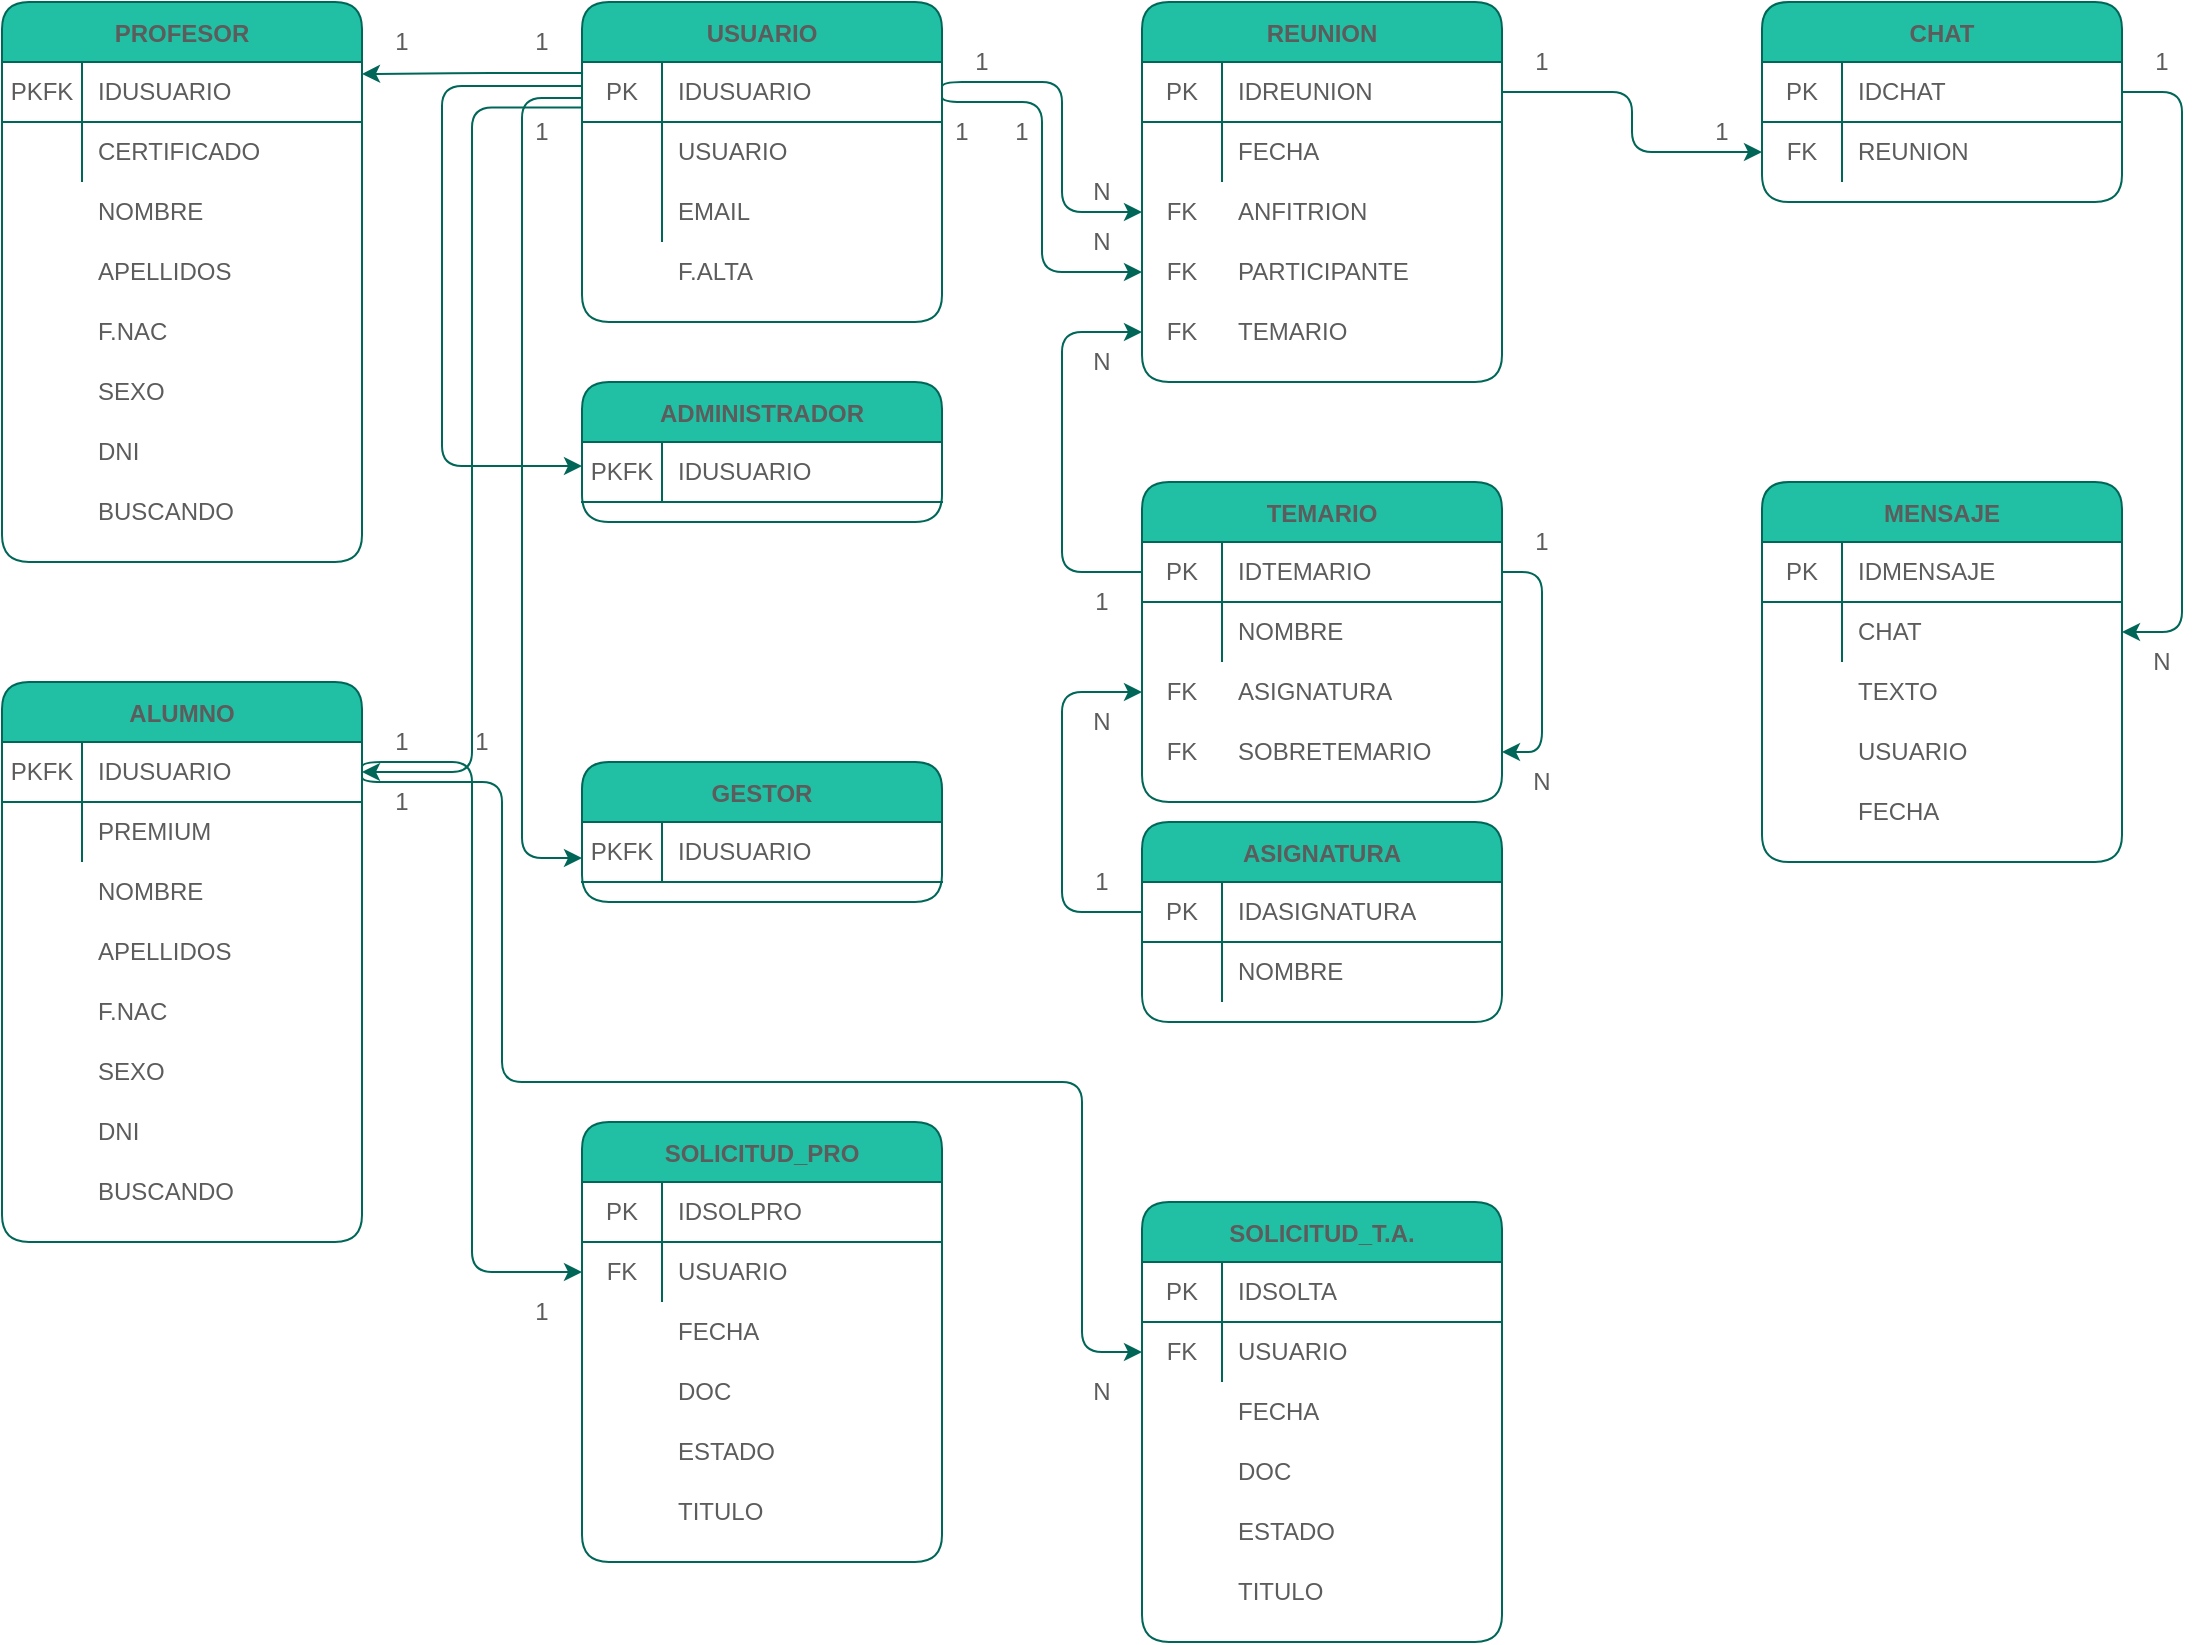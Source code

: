 <mxfile version="15.5.9" type="google"><diagram id="C5RBs43oDa-KdzZeNtuy" name="Page-1"><mxGraphModel dx="2249" dy="762" grid="1" gridSize="10" guides="1" tooltips="1" connect="1" arrows="1" fold="1" page="1" pageScale="1" pageWidth="827" pageHeight="1169" math="0" shadow="0"><root><mxCell id="WIyWlLk6GJQsqaUBKTNV-0"/><mxCell id="WIyWlLk6GJQsqaUBKTNV-1" parent="WIyWlLk6GJQsqaUBKTNV-0"/><mxCell id="p-3UJr0G2Nza_GXJX3An-0" value="USUARIO" style="shape=table;startSize=30;container=1;collapsible=0;childLayout=tableLayout;fixedRows=1;rowLines=0;fontStyle=1;align=center;pointerEvents=1;sketch=0;fontColor=#5C5C5C;strokeColor=#006658;fillColor=#21C0A5;shadow=0;rounded=1;" parent="WIyWlLk6GJQsqaUBKTNV-1" vertex="1"><mxGeometry x="-460" y="160" width="180" height="160" as="geometry"/></mxCell><mxCell id="p-3UJr0G2Nza_GXJX3An-1" value="" style="shape=partialRectangle;html=1;whiteSpace=wrap;collapsible=0;dropTarget=0;pointerEvents=1;fillColor=none;top=0;left=0;bottom=1;right=0;points=[[0,0.5],[1,0.5]];portConstraint=eastwest;strokeColor=#006658;fontColor=#5C5C5C;rounded=1;" parent="p-3UJr0G2Nza_GXJX3An-0" vertex="1"><mxGeometry y="30" width="180" height="30" as="geometry"/></mxCell><mxCell id="p-3UJr0G2Nza_GXJX3An-2" value="PK" style="shape=partialRectangle;html=1;whiteSpace=wrap;connectable=0;fillColor=none;top=0;left=0;bottom=0;right=0;overflow=hidden;pointerEvents=1;strokeColor=#006658;fontColor=#5C5C5C;rounded=1;" parent="p-3UJr0G2Nza_GXJX3An-1" vertex="1"><mxGeometry width="40" height="30" as="geometry"><mxRectangle width="40" height="30" as="alternateBounds"/></mxGeometry></mxCell><mxCell id="p-3UJr0G2Nza_GXJX3An-3" value="IDUSUARIO" style="shape=partialRectangle;html=1;whiteSpace=wrap;connectable=0;fillColor=none;top=0;left=0;bottom=0;right=0;align=left;spacingLeft=6;overflow=hidden;pointerEvents=1;strokeColor=#006658;fontColor=#5C5C5C;rounded=1;" parent="p-3UJr0G2Nza_GXJX3An-1" vertex="1"><mxGeometry x="40" width="140" height="30" as="geometry"><mxRectangle width="140" height="30" as="alternateBounds"/></mxGeometry></mxCell><mxCell id="p-3UJr0G2Nza_GXJX3An-4" value="" style="shape=partialRectangle;html=1;whiteSpace=wrap;collapsible=0;dropTarget=0;pointerEvents=1;fillColor=none;top=0;left=0;bottom=0;right=0;points=[[0,0.5],[1,0.5]];portConstraint=eastwest;strokeColor=#006658;fontColor=#5C5C5C;rounded=1;" parent="p-3UJr0G2Nza_GXJX3An-0" vertex="1"><mxGeometry y="60" width="180" height="30" as="geometry"/></mxCell><mxCell id="p-3UJr0G2Nza_GXJX3An-5" value="" style="shape=partialRectangle;html=1;whiteSpace=wrap;connectable=0;fillColor=none;top=0;left=0;bottom=0;right=0;overflow=hidden;pointerEvents=1;strokeColor=#006658;fontColor=#5C5C5C;rounded=1;" parent="p-3UJr0G2Nza_GXJX3An-4" vertex="1"><mxGeometry width="40" height="30" as="geometry"><mxRectangle width="40" height="30" as="alternateBounds"/></mxGeometry></mxCell><mxCell id="p-3UJr0G2Nza_GXJX3An-6" value="USUARIO" style="shape=partialRectangle;html=1;whiteSpace=wrap;connectable=0;fillColor=none;top=0;left=0;bottom=0;right=0;align=left;spacingLeft=6;overflow=hidden;pointerEvents=1;strokeColor=#006658;fontColor=#5C5C5C;rounded=1;" parent="p-3UJr0G2Nza_GXJX3An-4" vertex="1"><mxGeometry x="40" width="140" height="30" as="geometry"><mxRectangle width="140" height="30" as="alternateBounds"/></mxGeometry></mxCell><mxCell id="p-3UJr0G2Nza_GXJX3An-7" value="" style="shape=partialRectangle;html=1;whiteSpace=wrap;collapsible=0;dropTarget=0;pointerEvents=1;fillColor=none;top=0;left=0;bottom=0;right=0;points=[[0,0.5],[1,0.5]];portConstraint=eastwest;strokeColor=#006658;fontColor=#5C5C5C;rounded=1;" parent="p-3UJr0G2Nza_GXJX3An-0" vertex="1"><mxGeometry y="90" width="180" height="30" as="geometry"/></mxCell><mxCell id="p-3UJr0G2Nza_GXJX3An-8" value="" style="shape=partialRectangle;html=1;whiteSpace=wrap;connectable=0;fillColor=none;top=0;left=0;bottom=0;right=0;overflow=hidden;pointerEvents=1;strokeColor=#006658;fontColor=#5C5C5C;rounded=1;" parent="p-3UJr0G2Nza_GXJX3An-7" vertex="1"><mxGeometry width="40" height="30" as="geometry"><mxRectangle width="40" height="30" as="alternateBounds"/></mxGeometry></mxCell><mxCell id="p-3UJr0G2Nza_GXJX3An-9" value="EMAIL" style="shape=partialRectangle;html=1;whiteSpace=wrap;connectable=0;fillColor=none;top=0;left=0;bottom=0;right=0;align=left;spacingLeft=6;overflow=hidden;pointerEvents=1;strokeColor=#006658;fontColor=#5C5C5C;rounded=1;" parent="p-3UJr0G2Nza_GXJX3An-7" vertex="1"><mxGeometry x="40" width="140" height="30" as="geometry"><mxRectangle width="140" height="30" as="alternateBounds"/></mxGeometry></mxCell><mxCell id="p-3UJr0G2Nza_GXJX3An-10" value="" style="shape=partialRectangle;html=1;whiteSpace=wrap;collapsible=0;dropTarget=0;pointerEvents=1;fillColor=none;top=0;left=0;bottom=0;right=0;points=[[0,0.5],[1,0.5]];portConstraint=eastwest;strokeColor=#006658;fontColor=#5C5C5C;rounded=1;" parent="WIyWlLk6GJQsqaUBKTNV-1" vertex="1"><mxGeometry x="-750" y="250" width="180" height="30" as="geometry"/></mxCell><mxCell id="p-3UJr0G2Nza_GXJX3An-11" value="" style="shape=partialRectangle;html=1;whiteSpace=wrap;connectable=0;fillColor=none;top=0;left=0;bottom=0;right=0;overflow=hidden;pointerEvents=1;strokeColor=#006658;fontColor=#5C5C5C;rounded=1;" parent="p-3UJr0G2Nza_GXJX3An-10" vertex="1"><mxGeometry width="40" height="30" as="geometry"><mxRectangle width="40" height="30" as="alternateBounds"/></mxGeometry></mxCell><mxCell id="p-3UJr0G2Nza_GXJX3An-12" value="NOMBRE" style="shape=partialRectangle;html=1;whiteSpace=wrap;connectable=0;fillColor=none;top=0;left=0;bottom=0;right=0;align=left;spacingLeft=6;overflow=hidden;pointerEvents=1;strokeColor=#006658;fontColor=#5C5C5C;rounded=1;" parent="p-3UJr0G2Nza_GXJX3An-10" vertex="1"><mxGeometry x="40" width="140" height="30" as="geometry"><mxRectangle width="140" height="30" as="alternateBounds"/></mxGeometry></mxCell><mxCell id="p-3UJr0G2Nza_GXJX3An-13" value="" style="shape=partialRectangle;html=1;whiteSpace=wrap;collapsible=0;dropTarget=0;pointerEvents=1;fillColor=none;top=0;left=0;bottom=0;right=0;points=[[0,0.5],[1,0.5]];portConstraint=eastwest;strokeColor=#006658;fontColor=#5C5C5C;rounded=1;" parent="WIyWlLk6GJQsqaUBKTNV-1" vertex="1"><mxGeometry x="-750" y="280" width="180" height="30" as="geometry"/></mxCell><mxCell id="p-3UJr0G2Nza_GXJX3An-14" value="" style="shape=partialRectangle;html=1;whiteSpace=wrap;connectable=0;fillColor=none;top=0;left=0;bottom=0;right=0;overflow=hidden;pointerEvents=1;strokeColor=#006658;fontColor=#5C5C5C;rounded=1;" parent="p-3UJr0G2Nza_GXJX3An-13" vertex="1"><mxGeometry width="40" height="30" as="geometry"><mxRectangle width="40" height="30" as="alternateBounds"/></mxGeometry></mxCell><mxCell id="p-3UJr0G2Nza_GXJX3An-15" value="APELLIDOS" style="shape=partialRectangle;html=1;whiteSpace=wrap;connectable=0;fillColor=none;top=0;left=0;bottom=0;right=0;align=left;spacingLeft=6;overflow=hidden;pointerEvents=1;strokeColor=#006658;fontColor=#5C5C5C;rounded=1;" parent="p-3UJr0G2Nza_GXJX3An-13" vertex="1"><mxGeometry x="40" width="140" height="30" as="geometry"><mxRectangle width="140" height="30" as="alternateBounds"/></mxGeometry></mxCell><mxCell id="p-3UJr0G2Nza_GXJX3An-16" value="" style="shape=partialRectangle;html=1;whiteSpace=wrap;collapsible=0;dropTarget=0;pointerEvents=1;fillColor=none;top=0;left=0;bottom=0;right=0;points=[[0,0.5],[1,0.5]];portConstraint=eastwest;strokeColor=#006658;fontColor=#5C5C5C;rounded=1;" parent="WIyWlLk6GJQsqaUBKTNV-1" vertex="1"><mxGeometry x="-750" y="310" width="180" height="30" as="geometry"/></mxCell><mxCell id="p-3UJr0G2Nza_GXJX3An-17" value="" style="shape=partialRectangle;html=1;whiteSpace=wrap;connectable=0;fillColor=none;top=0;left=0;bottom=0;right=0;overflow=hidden;pointerEvents=1;strokeColor=#006658;fontColor=#5C5C5C;rounded=1;" parent="p-3UJr0G2Nza_GXJX3An-16" vertex="1"><mxGeometry width="40" height="30" as="geometry"><mxRectangle width="40" height="30" as="alternateBounds"/></mxGeometry></mxCell><mxCell id="p-3UJr0G2Nza_GXJX3An-18" value="F.NAC" style="shape=partialRectangle;html=1;whiteSpace=wrap;connectable=0;fillColor=none;top=0;left=0;bottom=0;right=0;align=left;spacingLeft=6;overflow=hidden;pointerEvents=1;strokeColor=#006658;fontColor=#5C5C5C;rounded=1;" parent="p-3UJr0G2Nza_GXJX3An-16" vertex="1"><mxGeometry x="40" width="140" height="30" as="geometry"><mxRectangle width="140" height="30" as="alternateBounds"/></mxGeometry></mxCell><mxCell id="p-3UJr0G2Nza_GXJX3An-19" value="" style="shape=partialRectangle;html=1;whiteSpace=wrap;collapsible=0;dropTarget=0;pointerEvents=1;fillColor=none;top=0;left=0;bottom=0;right=0;points=[[0,0.5],[1,0.5]];portConstraint=eastwest;strokeColor=#006658;fontColor=#5C5C5C;rounded=1;" parent="WIyWlLk6GJQsqaUBKTNV-1" vertex="1"><mxGeometry x="-750" y="340" width="180" height="30" as="geometry"/></mxCell><mxCell id="p-3UJr0G2Nza_GXJX3An-20" value="" style="shape=partialRectangle;html=1;whiteSpace=wrap;connectable=0;fillColor=none;top=0;left=0;bottom=0;right=0;overflow=hidden;pointerEvents=1;strokeColor=#006658;fontColor=#5C5C5C;rounded=1;" parent="p-3UJr0G2Nza_GXJX3An-19" vertex="1"><mxGeometry width="40" height="30" as="geometry"><mxRectangle width="40" height="30" as="alternateBounds"/></mxGeometry></mxCell><mxCell id="p-3UJr0G2Nza_GXJX3An-21" value="SEXO" style="shape=partialRectangle;html=1;whiteSpace=wrap;connectable=0;fillColor=none;top=0;left=0;bottom=0;right=0;align=left;spacingLeft=6;overflow=hidden;pointerEvents=1;strokeColor=#006658;fontColor=#5C5C5C;rounded=1;" parent="p-3UJr0G2Nza_GXJX3An-19" vertex="1"><mxGeometry x="40" width="140" height="30" as="geometry"><mxRectangle width="140" height="30" as="alternateBounds"/></mxGeometry></mxCell><mxCell id="p-3UJr0G2Nza_GXJX3An-22" value="" style="shape=partialRectangle;html=1;whiteSpace=wrap;collapsible=0;dropTarget=0;pointerEvents=1;fillColor=none;top=0;left=0;bottom=0;right=0;points=[[0,0.5],[1,0.5]];portConstraint=eastwest;strokeColor=#006658;fontColor=#5C5C5C;rounded=1;" parent="WIyWlLk6GJQsqaUBKTNV-1" vertex="1"><mxGeometry x="-750" y="370" width="180" height="30" as="geometry"/></mxCell><mxCell id="p-3UJr0G2Nza_GXJX3An-23" value="" style="shape=partialRectangle;html=1;whiteSpace=wrap;connectable=0;fillColor=none;top=0;left=0;bottom=0;right=0;overflow=hidden;pointerEvents=1;strokeColor=#006658;fontColor=#5C5C5C;rounded=1;" parent="p-3UJr0G2Nza_GXJX3An-22" vertex="1"><mxGeometry width="40" height="30" as="geometry"><mxRectangle width="40" height="30" as="alternateBounds"/></mxGeometry></mxCell><mxCell id="p-3UJr0G2Nza_GXJX3An-24" value="DNI" style="shape=partialRectangle;html=1;whiteSpace=wrap;connectable=0;fillColor=none;top=0;left=0;bottom=0;right=0;align=left;spacingLeft=6;overflow=hidden;pointerEvents=1;strokeColor=#006658;fontColor=#5C5C5C;rounded=1;" parent="p-3UJr0G2Nza_GXJX3An-22" vertex="1"><mxGeometry x="40" width="140" height="30" as="geometry"><mxRectangle width="140" height="30" as="alternateBounds"/></mxGeometry></mxCell><mxCell id="p-3UJr0G2Nza_GXJX3An-25" value="" style="shape=partialRectangle;html=1;whiteSpace=wrap;collapsible=0;dropTarget=0;pointerEvents=1;fillColor=none;top=0;left=0;bottom=0;right=0;points=[[0,0.5],[1,0.5]];portConstraint=eastwest;strokeColor=#006658;fontColor=#5C5C5C;rounded=1;" parent="WIyWlLk6GJQsqaUBKTNV-1" vertex="1"><mxGeometry x="-750" y="740" width="180" height="30" as="geometry"/></mxCell><mxCell id="p-3UJr0G2Nza_GXJX3An-26" value="" style="shape=partialRectangle;html=1;whiteSpace=wrap;connectable=0;fillColor=none;top=0;left=0;bottom=0;right=0;overflow=hidden;pointerEvents=1;strokeColor=#006658;fontColor=#5C5C5C;rounded=1;" parent="p-3UJr0G2Nza_GXJX3An-25" vertex="1"><mxGeometry width="40" height="30" as="geometry"><mxRectangle width="40" height="30" as="alternateBounds"/></mxGeometry></mxCell><mxCell id="p-3UJr0G2Nza_GXJX3An-27" value="BUSCANDO" style="shape=partialRectangle;html=1;whiteSpace=wrap;connectable=0;fillColor=none;top=0;left=0;bottom=0;right=0;align=left;spacingLeft=6;overflow=hidden;pointerEvents=1;strokeColor=#006658;fontColor=#5C5C5C;rounded=1;" parent="p-3UJr0G2Nza_GXJX3An-25" vertex="1"><mxGeometry x="40" width="140" height="30" as="geometry"><mxRectangle width="140" height="30" as="alternateBounds"/></mxGeometry></mxCell><mxCell id="p-3UJr0G2Nza_GXJX3An-28" value="" style="shape=partialRectangle;html=1;whiteSpace=wrap;collapsible=0;dropTarget=0;pointerEvents=1;fillColor=none;top=0;left=0;bottom=0;right=0;points=[[0,0.5],[1,0.5]];portConstraint=eastwest;strokeColor=#006658;fontColor=#5C5C5C;rounded=1;" parent="WIyWlLk6GJQsqaUBKTNV-1" vertex="1"><mxGeometry x="-460" y="280" width="180" height="30" as="geometry"/></mxCell><mxCell id="p-3UJr0G2Nza_GXJX3An-29" value="" style="shape=partialRectangle;html=1;whiteSpace=wrap;connectable=0;fillColor=none;top=0;left=0;bottom=0;right=0;overflow=hidden;pointerEvents=1;strokeColor=#006658;fontColor=#5C5C5C;rounded=1;" parent="p-3UJr0G2Nza_GXJX3An-28" vertex="1"><mxGeometry width="40" height="30" as="geometry"><mxRectangle width="40" height="30" as="alternateBounds"/></mxGeometry></mxCell><mxCell id="p-3UJr0G2Nza_GXJX3An-30" value="F.ALTA" style="shape=partialRectangle;html=1;whiteSpace=wrap;connectable=0;fillColor=none;top=0;left=0;bottom=0;right=0;align=left;spacingLeft=6;overflow=hidden;pointerEvents=1;strokeColor=#006658;fontColor=#5C5C5C;rounded=1;" parent="p-3UJr0G2Nza_GXJX3An-28" vertex="1"><mxGeometry x="40" width="140" height="30" as="geometry"><mxRectangle width="140" height="30" as="alternateBounds"/></mxGeometry></mxCell><mxCell id="p-3UJr0G2Nza_GXJX3An-34" value="PROFESOR" style="shape=table;startSize=30;container=1;collapsible=0;childLayout=tableLayout;fixedRows=1;rowLines=0;fontStyle=1;align=center;pointerEvents=1;sketch=0;fontColor=#5C5C5C;strokeColor=#006658;fillColor=#21C0A5;shadow=0;rounded=1;" parent="WIyWlLk6GJQsqaUBKTNV-1" vertex="1"><mxGeometry x="-750" y="160" width="180" height="280" as="geometry"/></mxCell><mxCell id="p-3UJr0G2Nza_GXJX3An-35" value="" style="shape=partialRectangle;html=1;whiteSpace=wrap;collapsible=0;dropTarget=0;pointerEvents=1;fillColor=none;top=0;left=0;bottom=1;right=0;points=[[0,0.5],[1,0.5]];portConstraint=eastwest;strokeColor=#006658;fontColor=#5C5C5C;rounded=1;" parent="p-3UJr0G2Nza_GXJX3An-34" vertex="1"><mxGeometry y="30" width="180" height="30" as="geometry"/></mxCell><mxCell id="p-3UJr0G2Nza_GXJX3An-36" value="PKFK" style="shape=partialRectangle;html=1;whiteSpace=wrap;connectable=0;fillColor=none;top=0;left=0;bottom=0;right=0;overflow=hidden;pointerEvents=1;strokeColor=#006658;fontColor=#5C5C5C;rounded=1;" parent="p-3UJr0G2Nza_GXJX3An-35" vertex="1"><mxGeometry width="40" height="30" as="geometry"><mxRectangle width="40" height="30" as="alternateBounds"/></mxGeometry></mxCell><mxCell id="p-3UJr0G2Nza_GXJX3An-37" value="IDUSUARIO" style="shape=partialRectangle;html=1;whiteSpace=wrap;connectable=0;fillColor=none;top=0;left=0;bottom=0;right=0;align=left;spacingLeft=6;overflow=hidden;pointerEvents=1;strokeColor=#006658;fontColor=#5C5C5C;rounded=1;" parent="p-3UJr0G2Nza_GXJX3An-35" vertex="1"><mxGeometry x="40" width="140" height="30" as="geometry"><mxRectangle width="140" height="30" as="alternateBounds"/></mxGeometry></mxCell><mxCell id="p-3UJr0G2Nza_GXJX3An-38" value="" style="shape=partialRectangle;html=1;whiteSpace=wrap;collapsible=0;dropTarget=0;pointerEvents=1;fillColor=none;top=0;left=0;bottom=0;right=0;points=[[0,0.5],[1,0.5]];portConstraint=eastwest;strokeColor=#006658;fontColor=#5C5C5C;rounded=1;" parent="p-3UJr0G2Nza_GXJX3An-34" vertex="1"><mxGeometry y="60" width="180" height="30" as="geometry"/></mxCell><mxCell id="p-3UJr0G2Nza_GXJX3An-39" value="" style="shape=partialRectangle;html=1;whiteSpace=wrap;connectable=0;fillColor=none;top=0;left=0;bottom=0;right=0;overflow=hidden;pointerEvents=1;strokeColor=#006658;fontColor=#5C5C5C;rounded=1;" parent="p-3UJr0G2Nza_GXJX3An-38" vertex="1"><mxGeometry width="40" height="30" as="geometry"><mxRectangle width="40" height="30" as="alternateBounds"/></mxGeometry></mxCell><mxCell id="p-3UJr0G2Nza_GXJX3An-40" value="CERTIFICADO" style="shape=partialRectangle;html=1;whiteSpace=wrap;connectable=0;fillColor=none;top=0;left=0;bottom=0;right=0;align=left;spacingLeft=6;overflow=hidden;pointerEvents=1;strokeColor=#006658;fontColor=#5C5C5C;rounded=1;" parent="p-3UJr0G2Nza_GXJX3An-38" vertex="1"><mxGeometry x="40" width="140" height="30" as="geometry"><mxRectangle width="140" height="30" as="alternateBounds"/></mxGeometry></mxCell><mxCell id="p-3UJr0G2Nza_GXJX3An-65" value="ALUMNO" style="shape=table;startSize=30;container=1;collapsible=0;childLayout=tableLayout;fixedRows=1;rowLines=0;fontStyle=1;align=center;pointerEvents=1;sketch=0;fontColor=#5C5C5C;strokeColor=#006658;fillColor=#21C0A5;shadow=0;rounded=1;" parent="WIyWlLk6GJQsqaUBKTNV-1" vertex="1"><mxGeometry x="-750" y="500" width="180" height="280" as="geometry"/></mxCell><mxCell id="p-3UJr0G2Nza_GXJX3An-66" value="" style="shape=partialRectangle;html=1;whiteSpace=wrap;collapsible=0;dropTarget=0;pointerEvents=1;fillColor=none;top=0;left=0;bottom=1;right=0;points=[[0,0.5],[1,0.5]];portConstraint=eastwest;strokeColor=#006658;fontColor=#5C5C5C;rounded=1;" parent="p-3UJr0G2Nza_GXJX3An-65" vertex="1"><mxGeometry y="30" width="180" height="30" as="geometry"/></mxCell><mxCell id="p-3UJr0G2Nza_GXJX3An-67" value="PKFK" style="shape=partialRectangle;html=1;whiteSpace=wrap;connectable=0;fillColor=none;top=0;left=0;bottom=0;right=0;overflow=hidden;pointerEvents=1;strokeColor=#006658;fontColor=#5C5C5C;rounded=1;" parent="p-3UJr0G2Nza_GXJX3An-66" vertex="1"><mxGeometry width="40" height="30" as="geometry"><mxRectangle width="40" height="30" as="alternateBounds"/></mxGeometry></mxCell><mxCell id="p-3UJr0G2Nza_GXJX3An-68" value="IDUSUARIO" style="shape=partialRectangle;html=1;whiteSpace=wrap;connectable=0;fillColor=none;top=0;left=0;bottom=0;right=0;align=left;spacingLeft=6;overflow=hidden;pointerEvents=1;strokeColor=#006658;fontColor=#5C5C5C;rounded=1;" parent="p-3UJr0G2Nza_GXJX3An-66" vertex="1"><mxGeometry x="40" width="140" height="30" as="geometry"><mxRectangle width="140" height="30" as="alternateBounds"/></mxGeometry></mxCell><mxCell id="p-3UJr0G2Nza_GXJX3An-69" value="" style="shape=partialRectangle;html=1;whiteSpace=wrap;collapsible=0;dropTarget=0;pointerEvents=1;fillColor=none;top=0;left=0;bottom=0;right=0;points=[[0,0.5],[1,0.5]];portConstraint=eastwest;strokeColor=#006658;fontColor=#5C5C5C;rounded=1;" parent="p-3UJr0G2Nza_GXJX3An-65" vertex="1"><mxGeometry y="60" width="180" height="30" as="geometry"/></mxCell><mxCell id="p-3UJr0G2Nza_GXJX3An-70" value="" style="shape=partialRectangle;html=1;whiteSpace=wrap;connectable=0;fillColor=none;top=0;left=0;bottom=0;right=0;overflow=hidden;pointerEvents=1;strokeColor=#006658;fontColor=#5C5C5C;rounded=1;" parent="p-3UJr0G2Nza_GXJX3An-69" vertex="1"><mxGeometry width="40" height="30" as="geometry"><mxRectangle width="40" height="30" as="alternateBounds"/></mxGeometry></mxCell><mxCell id="p-3UJr0G2Nza_GXJX3An-71" value="PREMIUM" style="shape=partialRectangle;html=1;whiteSpace=wrap;connectable=0;fillColor=none;top=0;left=0;bottom=0;right=0;align=left;spacingLeft=6;overflow=hidden;pointerEvents=1;strokeColor=#006658;fontColor=#5C5C5C;rounded=1;" parent="p-3UJr0G2Nza_GXJX3An-69" vertex="1"><mxGeometry x="40" width="140" height="30" as="geometry"><mxRectangle width="140" height="30" as="alternateBounds"/></mxGeometry></mxCell><mxCell id="p-3UJr0G2Nza_GXJX3An-75" value="REUNION" style="shape=table;startSize=30;container=1;collapsible=0;childLayout=tableLayout;fixedRows=1;rowLines=0;fontStyle=1;align=center;pointerEvents=1;sketch=0;fontColor=#5C5C5C;strokeColor=#006658;fillColor=#21C0A5;shadow=0;rounded=1;" parent="WIyWlLk6GJQsqaUBKTNV-1" vertex="1"><mxGeometry x="-180" y="160" width="180" height="190" as="geometry"/></mxCell><mxCell id="p-3UJr0G2Nza_GXJX3An-76" value="" style="shape=partialRectangle;html=1;whiteSpace=wrap;collapsible=0;dropTarget=0;pointerEvents=1;fillColor=none;top=0;left=0;bottom=1;right=0;points=[[0,0.5],[1,0.5]];portConstraint=eastwest;strokeColor=#006658;fontColor=#5C5C5C;rounded=1;" parent="p-3UJr0G2Nza_GXJX3An-75" vertex="1"><mxGeometry y="30" width="180" height="30" as="geometry"/></mxCell><mxCell id="p-3UJr0G2Nza_GXJX3An-77" value="PK" style="shape=partialRectangle;html=1;whiteSpace=wrap;connectable=0;fillColor=none;top=0;left=0;bottom=0;right=0;overflow=hidden;pointerEvents=1;strokeColor=#006658;fontColor=#5C5C5C;rounded=1;" parent="p-3UJr0G2Nza_GXJX3An-76" vertex="1"><mxGeometry width="40" height="30" as="geometry"><mxRectangle width="40" height="30" as="alternateBounds"/></mxGeometry></mxCell><mxCell id="p-3UJr0G2Nza_GXJX3An-78" value="IDREUNION" style="shape=partialRectangle;html=1;whiteSpace=wrap;connectable=0;fillColor=none;top=0;left=0;bottom=0;right=0;align=left;spacingLeft=6;overflow=hidden;pointerEvents=1;strokeColor=#006658;fontColor=#5C5C5C;rounded=1;" parent="p-3UJr0G2Nza_GXJX3An-76" vertex="1"><mxGeometry x="40" width="140" height="30" as="geometry"><mxRectangle width="140" height="30" as="alternateBounds"/></mxGeometry></mxCell><mxCell id="p-3UJr0G2Nza_GXJX3An-79" value="" style="shape=partialRectangle;html=1;whiteSpace=wrap;collapsible=0;dropTarget=0;pointerEvents=1;fillColor=none;top=0;left=0;bottom=0;right=0;points=[[0,0.5],[1,0.5]];portConstraint=eastwest;strokeColor=#006658;fontColor=#5C5C5C;rounded=1;" parent="p-3UJr0G2Nza_GXJX3An-75" vertex="1"><mxGeometry y="60" width="180" height="30" as="geometry"/></mxCell><mxCell id="p-3UJr0G2Nza_GXJX3An-80" value="" style="shape=partialRectangle;html=1;whiteSpace=wrap;connectable=0;fillColor=none;top=0;left=0;bottom=0;right=0;overflow=hidden;pointerEvents=1;strokeColor=#006658;fontColor=#5C5C5C;rounded=1;" parent="p-3UJr0G2Nza_GXJX3An-79" vertex="1"><mxGeometry width="40" height="30" as="geometry"><mxRectangle width="40" height="30" as="alternateBounds"/></mxGeometry></mxCell><mxCell id="p-3UJr0G2Nza_GXJX3An-81" value="FECHA" style="shape=partialRectangle;html=1;whiteSpace=wrap;connectable=0;fillColor=none;top=0;left=0;bottom=0;right=0;align=left;spacingLeft=6;overflow=hidden;pointerEvents=1;strokeColor=#006658;fontColor=#5C5C5C;rounded=1;" parent="p-3UJr0G2Nza_GXJX3An-79" vertex="1"><mxGeometry x="40" width="140" height="30" as="geometry"><mxRectangle width="140" height="30" as="alternateBounds"/></mxGeometry></mxCell><mxCell id="p-3UJr0G2Nza_GXJX3An-82" value="" style="shape=partialRectangle;html=1;whiteSpace=wrap;collapsible=0;dropTarget=0;pointerEvents=1;fillColor=none;top=0;left=0;bottom=0;right=0;points=[[0,0.5],[1,0.5]];portConstraint=eastwest;strokeColor=#006658;fontColor=#5C5C5C;rounded=1;" parent="WIyWlLk6GJQsqaUBKTNV-1" vertex="1"><mxGeometry x="-180" y="250" width="180" height="30" as="geometry"/></mxCell><mxCell id="p-3UJr0G2Nza_GXJX3An-83" value="FK" style="shape=partialRectangle;html=1;whiteSpace=wrap;connectable=0;fillColor=none;top=0;left=0;bottom=0;right=0;overflow=hidden;pointerEvents=1;strokeColor=#006658;fontColor=#5C5C5C;rounded=1;" parent="p-3UJr0G2Nza_GXJX3An-82" vertex="1"><mxGeometry width="40" height="30" as="geometry"><mxRectangle width="40" height="30" as="alternateBounds"/></mxGeometry></mxCell><mxCell id="p-3UJr0G2Nza_GXJX3An-84" value="ANFITRION" style="shape=partialRectangle;html=1;whiteSpace=wrap;connectable=0;fillColor=none;top=0;left=0;bottom=0;right=0;align=left;spacingLeft=6;overflow=hidden;pointerEvents=1;strokeColor=#006658;fontColor=#5C5C5C;rounded=1;" parent="p-3UJr0G2Nza_GXJX3An-82" vertex="1"><mxGeometry x="40" width="140" height="30" as="geometry"><mxRectangle width="140" height="30" as="alternateBounds"/></mxGeometry></mxCell><mxCell id="p-3UJr0G2Nza_GXJX3An-85" value="" style="shape=partialRectangle;html=1;whiteSpace=wrap;collapsible=0;dropTarget=0;pointerEvents=1;fillColor=none;top=0;left=0;bottom=0;right=0;points=[[0,0.5],[1,0.5]];portConstraint=eastwest;strokeColor=#006658;fontColor=#5C5C5C;rounded=1;" parent="WIyWlLk6GJQsqaUBKTNV-1" vertex="1"><mxGeometry x="-180" y="280" width="180" height="30" as="geometry"/></mxCell><mxCell id="p-3UJr0G2Nza_GXJX3An-86" value="FK" style="shape=partialRectangle;html=1;whiteSpace=wrap;connectable=0;fillColor=none;top=0;left=0;bottom=0;right=0;overflow=hidden;pointerEvents=1;strokeColor=#006658;fontColor=#5C5C5C;rounded=1;" parent="p-3UJr0G2Nza_GXJX3An-85" vertex="1"><mxGeometry width="40" height="30" as="geometry"><mxRectangle width="40" height="30" as="alternateBounds"/></mxGeometry></mxCell><mxCell id="p-3UJr0G2Nza_GXJX3An-87" value="PARTICIPANTE" style="shape=partialRectangle;html=1;whiteSpace=wrap;connectable=0;fillColor=none;top=0;left=0;bottom=0;right=0;align=left;spacingLeft=6;overflow=hidden;pointerEvents=1;strokeColor=#006658;fontColor=#5C5C5C;rounded=1;" parent="p-3UJr0G2Nza_GXJX3An-85" vertex="1"><mxGeometry x="40" width="140" height="30" as="geometry"><mxRectangle width="140" height="30" as="alternateBounds"/></mxGeometry></mxCell><mxCell id="p-3UJr0G2Nza_GXJX3An-88" value="TEMARIO" style="shape=table;startSize=30;container=1;collapsible=0;childLayout=tableLayout;fixedRows=1;rowLines=0;fontStyle=1;align=center;pointerEvents=1;sketch=0;fontColor=#5C5C5C;strokeColor=#006658;fillColor=#21C0A5;shadow=0;rounded=1;" parent="WIyWlLk6GJQsqaUBKTNV-1" vertex="1"><mxGeometry x="-180" y="400" width="180" height="160" as="geometry"/></mxCell><mxCell id="p-3UJr0G2Nza_GXJX3An-89" value="" style="shape=partialRectangle;html=1;whiteSpace=wrap;collapsible=0;dropTarget=0;pointerEvents=1;fillColor=none;top=0;left=0;bottom=1;right=0;points=[[0,0.5],[1,0.5]];portConstraint=eastwest;strokeColor=#006658;fontColor=#5C5C5C;rounded=1;" parent="p-3UJr0G2Nza_GXJX3An-88" vertex="1"><mxGeometry y="30" width="180" height="30" as="geometry"/></mxCell><mxCell id="p-3UJr0G2Nza_GXJX3An-90" value="PK" style="shape=partialRectangle;html=1;whiteSpace=wrap;connectable=0;fillColor=none;top=0;left=0;bottom=0;right=0;overflow=hidden;pointerEvents=1;strokeColor=#006658;fontColor=#5C5C5C;rounded=1;" parent="p-3UJr0G2Nza_GXJX3An-89" vertex="1"><mxGeometry width="40" height="30" as="geometry"><mxRectangle width="40" height="30" as="alternateBounds"/></mxGeometry></mxCell><mxCell id="p-3UJr0G2Nza_GXJX3An-91" value="IDTEMARIO" style="shape=partialRectangle;html=1;whiteSpace=wrap;connectable=0;fillColor=none;top=0;left=0;bottom=0;right=0;align=left;spacingLeft=6;overflow=hidden;pointerEvents=1;strokeColor=#006658;fontColor=#5C5C5C;rounded=1;" parent="p-3UJr0G2Nza_GXJX3An-89" vertex="1"><mxGeometry x="40" width="140" height="30" as="geometry"><mxRectangle width="140" height="30" as="alternateBounds"/></mxGeometry></mxCell><mxCell id="p-3UJr0G2Nza_GXJX3An-92" value="" style="shape=partialRectangle;html=1;whiteSpace=wrap;collapsible=0;dropTarget=0;pointerEvents=1;fillColor=none;top=0;left=0;bottom=0;right=0;points=[[0,0.5],[1,0.5]];portConstraint=eastwest;strokeColor=#006658;fontColor=#5C5C5C;rounded=1;" parent="p-3UJr0G2Nza_GXJX3An-88" vertex="1"><mxGeometry y="60" width="180" height="30" as="geometry"/></mxCell><mxCell id="p-3UJr0G2Nza_GXJX3An-93" value="" style="shape=partialRectangle;html=1;whiteSpace=wrap;connectable=0;fillColor=none;top=0;left=0;bottom=0;right=0;overflow=hidden;pointerEvents=1;strokeColor=#006658;fontColor=#5C5C5C;rounded=1;" parent="p-3UJr0G2Nza_GXJX3An-92" vertex="1"><mxGeometry width="40" height="30" as="geometry"><mxRectangle width="40" height="30" as="alternateBounds"/></mxGeometry></mxCell><mxCell id="p-3UJr0G2Nza_GXJX3An-94" value="NOMBRE" style="shape=partialRectangle;html=1;whiteSpace=wrap;connectable=0;fillColor=none;top=0;left=0;bottom=0;right=0;align=left;spacingLeft=6;overflow=hidden;pointerEvents=1;strokeColor=#006658;fontColor=#5C5C5C;rounded=1;" parent="p-3UJr0G2Nza_GXJX3An-92" vertex="1"><mxGeometry x="40" width="140" height="30" as="geometry"><mxRectangle width="140" height="30" as="alternateBounds"/></mxGeometry></mxCell><mxCell id="p-3UJr0G2Nza_GXJX3An-95" value="ASIGNATURA" style="shape=table;startSize=30;container=1;collapsible=0;childLayout=tableLayout;fixedRows=1;rowLines=0;fontStyle=1;align=center;pointerEvents=1;sketch=0;fontColor=#5C5C5C;strokeColor=#006658;fillColor=#21C0A5;shadow=0;rounded=1;" parent="WIyWlLk6GJQsqaUBKTNV-1" vertex="1"><mxGeometry x="-180" y="570" width="180" height="100" as="geometry"/></mxCell><mxCell id="p-3UJr0G2Nza_GXJX3An-96" value="" style="shape=partialRectangle;html=1;whiteSpace=wrap;collapsible=0;dropTarget=0;pointerEvents=1;fillColor=none;top=0;left=0;bottom=1;right=0;points=[[0,0.5],[1,0.5]];portConstraint=eastwest;strokeColor=#006658;fontColor=#5C5C5C;rounded=1;" parent="p-3UJr0G2Nza_GXJX3An-95" vertex="1"><mxGeometry y="30" width="180" height="30" as="geometry"/></mxCell><mxCell id="p-3UJr0G2Nza_GXJX3An-97" value="PK" style="shape=partialRectangle;html=1;whiteSpace=wrap;connectable=0;fillColor=none;top=0;left=0;bottom=0;right=0;overflow=hidden;pointerEvents=1;strokeColor=#006658;fontColor=#5C5C5C;rounded=1;" parent="p-3UJr0G2Nza_GXJX3An-96" vertex="1"><mxGeometry width="40" height="30" as="geometry"><mxRectangle width="40" height="30" as="alternateBounds"/></mxGeometry></mxCell><mxCell id="p-3UJr0G2Nza_GXJX3An-98" value="IDASIGNATURA" style="shape=partialRectangle;html=1;whiteSpace=wrap;connectable=0;fillColor=none;top=0;left=0;bottom=0;right=0;align=left;spacingLeft=6;overflow=hidden;pointerEvents=1;strokeColor=#006658;fontColor=#5C5C5C;rounded=1;" parent="p-3UJr0G2Nza_GXJX3An-96" vertex="1"><mxGeometry x="40" width="140" height="30" as="geometry"><mxRectangle width="140" height="30" as="alternateBounds"/></mxGeometry></mxCell><mxCell id="p-3UJr0G2Nza_GXJX3An-99" value="" style="shape=partialRectangle;html=1;whiteSpace=wrap;collapsible=0;dropTarget=0;pointerEvents=1;fillColor=none;top=0;left=0;bottom=0;right=0;points=[[0,0.5],[1,0.5]];portConstraint=eastwest;strokeColor=#006658;fontColor=#5C5C5C;rounded=1;" parent="p-3UJr0G2Nza_GXJX3An-95" vertex="1"><mxGeometry y="60" width="180" height="30" as="geometry"/></mxCell><mxCell id="p-3UJr0G2Nza_GXJX3An-100" value="" style="shape=partialRectangle;html=1;whiteSpace=wrap;connectable=0;fillColor=none;top=0;left=0;bottom=0;right=0;overflow=hidden;pointerEvents=1;strokeColor=#006658;fontColor=#5C5C5C;rounded=1;" parent="p-3UJr0G2Nza_GXJX3An-99" vertex="1"><mxGeometry width="40" height="30" as="geometry"><mxRectangle width="40" height="30" as="alternateBounds"/></mxGeometry></mxCell><mxCell id="p-3UJr0G2Nza_GXJX3An-101" value="NOMBRE" style="shape=partialRectangle;html=1;whiteSpace=wrap;connectable=0;fillColor=none;top=0;left=0;bottom=0;right=0;align=left;spacingLeft=6;overflow=hidden;pointerEvents=1;strokeColor=#006658;fontColor=#5C5C5C;rounded=1;" parent="p-3UJr0G2Nza_GXJX3An-99" vertex="1"><mxGeometry x="40" width="140" height="30" as="geometry"><mxRectangle width="140" height="30" as="alternateBounds"/></mxGeometry></mxCell><mxCell id="p-3UJr0G2Nza_GXJX3An-102" value="" style="shape=partialRectangle;html=1;whiteSpace=wrap;collapsible=0;dropTarget=0;pointerEvents=1;fillColor=none;top=0;left=0;bottom=0;right=0;points=[[0,0.5],[1,0.5]];portConstraint=eastwest;strokeColor=#006658;fontColor=#5C5C5C;rounded=1;" parent="WIyWlLk6GJQsqaUBKTNV-1" vertex="1"><mxGeometry x="-180" y="490" width="180" height="30" as="geometry"/></mxCell><mxCell id="p-3UJr0G2Nza_GXJX3An-103" value="FK" style="shape=partialRectangle;html=1;whiteSpace=wrap;connectable=0;fillColor=none;top=0;left=0;bottom=0;right=0;overflow=hidden;pointerEvents=1;strokeColor=#006658;fontColor=#5C5C5C;rounded=1;" parent="p-3UJr0G2Nza_GXJX3An-102" vertex="1"><mxGeometry width="40" height="30" as="geometry"><mxRectangle width="40" height="30" as="alternateBounds"/></mxGeometry></mxCell><mxCell id="p-3UJr0G2Nza_GXJX3An-104" value="ASIGNATURA" style="shape=partialRectangle;html=1;whiteSpace=wrap;connectable=0;fillColor=none;top=0;left=0;bottom=0;right=0;align=left;spacingLeft=6;overflow=hidden;pointerEvents=1;strokeColor=#006658;fontColor=#5C5C5C;rounded=1;" parent="p-3UJr0G2Nza_GXJX3An-102" vertex="1"><mxGeometry x="40" width="140" height="30" as="geometry"><mxRectangle width="140" height="30" as="alternateBounds"/></mxGeometry></mxCell><mxCell id="p-3UJr0G2Nza_GXJX3An-105" value="" style="shape=partialRectangle;html=1;whiteSpace=wrap;collapsible=0;dropTarget=0;pointerEvents=1;fillColor=none;top=0;left=0;bottom=0;right=0;points=[[0,0.5],[1,0.5]];portConstraint=eastwest;strokeColor=#006658;fontColor=#5C5C5C;rounded=1;" parent="WIyWlLk6GJQsqaUBKTNV-1" vertex="1"><mxGeometry x="-180" y="310" width="180" height="30" as="geometry"/></mxCell><mxCell id="p-3UJr0G2Nza_GXJX3An-106" value="FK" style="shape=partialRectangle;html=1;whiteSpace=wrap;connectable=0;fillColor=none;top=0;left=0;bottom=0;right=0;overflow=hidden;pointerEvents=1;strokeColor=#006658;fontColor=#5C5C5C;rounded=1;" parent="p-3UJr0G2Nza_GXJX3An-105" vertex="1"><mxGeometry width="40" height="30" as="geometry"><mxRectangle width="40" height="30" as="alternateBounds"/></mxGeometry></mxCell><mxCell id="p-3UJr0G2Nza_GXJX3An-107" value="TEMARIO" style="shape=partialRectangle;html=1;whiteSpace=wrap;connectable=0;fillColor=none;top=0;left=0;bottom=0;right=0;align=left;spacingLeft=6;overflow=hidden;pointerEvents=1;strokeColor=#006658;fontColor=#5C5C5C;rounded=1;" parent="p-3UJr0G2Nza_GXJX3An-105" vertex="1"><mxGeometry x="40" width="140" height="30" as="geometry"><mxRectangle width="140" height="30" as="alternateBounds"/></mxGeometry></mxCell><mxCell id="p-3UJr0G2Nza_GXJX3An-108" value="CHAT" style="shape=table;startSize=30;container=1;collapsible=0;childLayout=tableLayout;fixedRows=1;rowLines=0;fontStyle=1;align=center;pointerEvents=1;sketch=0;fontColor=#5C5C5C;strokeColor=#006658;fillColor=#21C0A5;shadow=0;rounded=1;" parent="WIyWlLk6GJQsqaUBKTNV-1" vertex="1"><mxGeometry x="130" y="160" width="180" height="100" as="geometry"/></mxCell><mxCell id="p-3UJr0G2Nza_GXJX3An-109" value="" style="shape=partialRectangle;html=1;whiteSpace=wrap;collapsible=0;dropTarget=0;pointerEvents=1;fillColor=none;top=0;left=0;bottom=1;right=0;points=[[0,0.5],[1,0.5]];portConstraint=eastwest;strokeColor=#006658;fontColor=#5C5C5C;rounded=1;" parent="p-3UJr0G2Nza_GXJX3An-108" vertex="1"><mxGeometry y="30" width="180" height="30" as="geometry"/></mxCell><mxCell id="p-3UJr0G2Nza_GXJX3An-110" value="PK" style="shape=partialRectangle;html=1;whiteSpace=wrap;connectable=0;fillColor=none;top=0;left=0;bottom=0;right=0;overflow=hidden;pointerEvents=1;strokeColor=#006658;fontColor=#5C5C5C;rounded=1;" parent="p-3UJr0G2Nza_GXJX3An-109" vertex="1"><mxGeometry width="40" height="30" as="geometry"><mxRectangle width="40" height="30" as="alternateBounds"/></mxGeometry></mxCell><mxCell id="p-3UJr0G2Nza_GXJX3An-111" value="IDCHAT" style="shape=partialRectangle;html=1;whiteSpace=wrap;connectable=0;fillColor=none;top=0;left=0;bottom=0;right=0;align=left;spacingLeft=6;overflow=hidden;pointerEvents=1;strokeColor=#006658;fontColor=#5C5C5C;rounded=1;" parent="p-3UJr0G2Nza_GXJX3An-109" vertex="1"><mxGeometry x="40" width="140" height="30" as="geometry"><mxRectangle width="140" height="30" as="alternateBounds"/></mxGeometry></mxCell><mxCell id="p-3UJr0G2Nza_GXJX3An-112" value="" style="shape=partialRectangle;html=1;whiteSpace=wrap;collapsible=0;dropTarget=0;pointerEvents=1;fillColor=none;top=0;left=0;bottom=0;right=0;points=[[0,0.5],[1,0.5]];portConstraint=eastwest;strokeColor=#006658;fontColor=#5C5C5C;rounded=1;" parent="p-3UJr0G2Nza_GXJX3An-108" vertex="1"><mxGeometry y="60" width="180" height="30" as="geometry"/></mxCell><mxCell id="p-3UJr0G2Nza_GXJX3An-113" value="FK" style="shape=partialRectangle;html=1;whiteSpace=wrap;connectable=0;fillColor=none;top=0;left=0;bottom=0;right=0;overflow=hidden;pointerEvents=1;strokeColor=#006658;fontColor=#5C5C5C;rounded=1;" parent="p-3UJr0G2Nza_GXJX3An-112" vertex="1"><mxGeometry width="40" height="30" as="geometry"><mxRectangle width="40" height="30" as="alternateBounds"/></mxGeometry></mxCell><mxCell id="p-3UJr0G2Nza_GXJX3An-114" value="REUNION" style="shape=partialRectangle;html=1;whiteSpace=wrap;connectable=0;fillColor=none;top=0;left=0;bottom=0;right=0;align=left;spacingLeft=6;overflow=hidden;pointerEvents=1;strokeColor=#006658;fontColor=#5C5C5C;rounded=1;" parent="p-3UJr0G2Nza_GXJX3An-112" vertex="1"><mxGeometry x="40" width="140" height="30" as="geometry"><mxRectangle width="140" height="30" as="alternateBounds"/></mxGeometry></mxCell><mxCell id="p-3UJr0G2Nza_GXJX3An-115" value="MENSAJE" style="shape=table;startSize=30;container=1;collapsible=0;childLayout=tableLayout;fixedRows=1;rowLines=0;fontStyle=1;align=center;pointerEvents=1;sketch=0;fontColor=#5C5C5C;strokeColor=#006658;fillColor=#21C0A5;shadow=0;rounded=1;" parent="WIyWlLk6GJQsqaUBKTNV-1" vertex="1"><mxGeometry x="130" y="400" width="180" height="190" as="geometry"/></mxCell><mxCell id="p-3UJr0G2Nza_GXJX3An-116" value="" style="shape=partialRectangle;html=1;whiteSpace=wrap;collapsible=0;dropTarget=0;pointerEvents=1;fillColor=none;top=0;left=0;bottom=1;right=0;points=[[0,0.5],[1,0.5]];portConstraint=eastwest;strokeColor=#006658;fontColor=#5C5C5C;rounded=1;" parent="p-3UJr0G2Nza_GXJX3An-115" vertex="1"><mxGeometry y="30" width="180" height="30" as="geometry"/></mxCell><mxCell id="p-3UJr0G2Nza_GXJX3An-117" value="PK" style="shape=partialRectangle;html=1;whiteSpace=wrap;connectable=0;fillColor=none;top=0;left=0;bottom=0;right=0;overflow=hidden;pointerEvents=1;strokeColor=#006658;fontColor=#5C5C5C;rounded=1;" parent="p-3UJr0G2Nza_GXJX3An-116" vertex="1"><mxGeometry width="40" height="30" as="geometry"><mxRectangle width="40" height="30" as="alternateBounds"/></mxGeometry></mxCell><mxCell id="p-3UJr0G2Nza_GXJX3An-118" value="IDMENSAJE" style="shape=partialRectangle;html=1;whiteSpace=wrap;connectable=0;fillColor=none;top=0;left=0;bottom=0;right=0;align=left;spacingLeft=6;overflow=hidden;pointerEvents=1;strokeColor=#006658;fontColor=#5C5C5C;rounded=1;" parent="p-3UJr0G2Nza_GXJX3An-116" vertex="1"><mxGeometry x="40" width="140" height="30" as="geometry"><mxRectangle width="140" height="30" as="alternateBounds"/></mxGeometry></mxCell><mxCell id="p-3UJr0G2Nza_GXJX3An-119" value="" style="shape=partialRectangle;html=1;whiteSpace=wrap;collapsible=0;dropTarget=0;pointerEvents=1;fillColor=none;top=0;left=0;bottom=0;right=0;points=[[0,0.5],[1,0.5]];portConstraint=eastwest;strokeColor=#006658;fontColor=#5C5C5C;rounded=1;" parent="p-3UJr0G2Nza_GXJX3An-115" vertex="1"><mxGeometry y="60" width="180" height="30" as="geometry"/></mxCell><mxCell id="p-3UJr0G2Nza_GXJX3An-120" value="" style="shape=partialRectangle;html=1;whiteSpace=wrap;connectable=0;fillColor=none;top=0;left=0;bottom=0;right=0;overflow=hidden;pointerEvents=1;strokeColor=#006658;fontColor=#5C5C5C;rounded=1;" parent="p-3UJr0G2Nza_GXJX3An-119" vertex="1"><mxGeometry width="40" height="30" as="geometry"><mxRectangle width="40" height="30" as="alternateBounds"/></mxGeometry></mxCell><mxCell id="p-3UJr0G2Nza_GXJX3An-121" value="CHAT" style="shape=partialRectangle;html=1;whiteSpace=wrap;connectable=0;fillColor=none;top=0;left=0;bottom=0;right=0;align=left;spacingLeft=6;overflow=hidden;pointerEvents=1;strokeColor=#006658;fontColor=#5C5C5C;rounded=1;" parent="p-3UJr0G2Nza_GXJX3An-119" vertex="1"><mxGeometry x="40" width="140" height="30" as="geometry"><mxRectangle width="140" height="30" as="alternateBounds"/></mxGeometry></mxCell><mxCell id="p-3UJr0G2Nza_GXJX3An-122" value="" style="shape=partialRectangle;html=1;whiteSpace=wrap;collapsible=0;dropTarget=0;pointerEvents=1;fillColor=none;top=0;left=0;bottom=0;right=0;points=[[0,0.5],[1,0.5]];portConstraint=eastwest;strokeColor=#006658;fontColor=#5C5C5C;rounded=1;" parent="WIyWlLk6GJQsqaUBKTNV-1" vertex="1"><mxGeometry x="130" y="490" width="180" height="30" as="geometry"/></mxCell><mxCell id="p-3UJr0G2Nza_GXJX3An-123" value="" style="shape=partialRectangle;html=1;whiteSpace=wrap;connectable=0;fillColor=none;top=0;left=0;bottom=0;right=0;overflow=hidden;pointerEvents=1;strokeColor=#006658;fontColor=#5C5C5C;rounded=1;" parent="p-3UJr0G2Nza_GXJX3An-122" vertex="1"><mxGeometry width="40" height="30" as="geometry"><mxRectangle width="40" height="30" as="alternateBounds"/></mxGeometry></mxCell><mxCell id="p-3UJr0G2Nza_GXJX3An-124" value="TEXTO" style="shape=partialRectangle;html=1;whiteSpace=wrap;connectable=0;fillColor=none;top=0;left=0;bottom=0;right=0;align=left;spacingLeft=6;overflow=hidden;pointerEvents=1;strokeColor=#006658;fontColor=#5C5C5C;rounded=1;" parent="p-3UJr0G2Nza_GXJX3An-122" vertex="1"><mxGeometry x="40" width="140" height="30" as="geometry"><mxRectangle width="140" height="30" as="alternateBounds"/></mxGeometry></mxCell><mxCell id="p-3UJr0G2Nza_GXJX3An-125" value="" style="shape=partialRectangle;html=1;whiteSpace=wrap;collapsible=0;dropTarget=0;pointerEvents=1;fillColor=none;top=0;left=0;bottom=0;right=0;points=[[0,0.5],[1,0.5]];portConstraint=eastwest;strokeColor=#006658;fontColor=#5C5C5C;rounded=1;" parent="WIyWlLk6GJQsqaUBKTNV-1" vertex="1"><mxGeometry x="130" y="520" width="180" height="30" as="geometry"/></mxCell><mxCell id="p-3UJr0G2Nza_GXJX3An-126" value="" style="shape=partialRectangle;html=1;whiteSpace=wrap;connectable=0;fillColor=none;top=0;left=0;bottom=0;right=0;overflow=hidden;pointerEvents=1;strokeColor=#006658;fontColor=#5C5C5C;rounded=1;" parent="p-3UJr0G2Nza_GXJX3An-125" vertex="1"><mxGeometry width="40" height="30" as="geometry"><mxRectangle width="40" height="30" as="alternateBounds"/></mxGeometry></mxCell><mxCell id="p-3UJr0G2Nza_GXJX3An-127" value="USUARIO" style="shape=partialRectangle;html=1;whiteSpace=wrap;connectable=0;fillColor=none;top=0;left=0;bottom=0;right=0;align=left;spacingLeft=6;overflow=hidden;pointerEvents=1;strokeColor=#006658;fontColor=#5C5C5C;rounded=1;" parent="p-3UJr0G2Nza_GXJX3An-125" vertex="1"><mxGeometry x="40" width="140" height="30" as="geometry"><mxRectangle width="140" height="30" as="alternateBounds"/></mxGeometry></mxCell><mxCell id="p-3UJr0G2Nza_GXJX3An-128" value="" style="shape=partialRectangle;html=1;whiteSpace=wrap;collapsible=0;dropTarget=0;pointerEvents=1;fillColor=none;top=0;left=0;bottom=0;right=0;points=[[0,0.5],[1,0.5]];portConstraint=eastwest;strokeColor=#006658;fontColor=#5C5C5C;rounded=1;" parent="WIyWlLk6GJQsqaUBKTNV-1" vertex="1"><mxGeometry x="130" y="550" width="180" height="30" as="geometry"/></mxCell><mxCell id="p-3UJr0G2Nza_GXJX3An-129" value="" style="shape=partialRectangle;html=1;whiteSpace=wrap;connectable=0;fillColor=none;top=0;left=0;bottom=0;right=0;overflow=hidden;pointerEvents=1;strokeColor=#006658;fontColor=#5C5C5C;rounded=1;" parent="p-3UJr0G2Nza_GXJX3An-128" vertex="1"><mxGeometry width="40" height="30" as="geometry"><mxRectangle width="40" height="30" as="alternateBounds"/></mxGeometry></mxCell><mxCell id="p-3UJr0G2Nza_GXJX3An-130" value="FECHA" style="shape=partialRectangle;html=1;whiteSpace=wrap;connectable=0;fillColor=none;top=0;left=0;bottom=0;right=0;align=left;spacingLeft=6;overflow=hidden;pointerEvents=1;strokeColor=#006658;fontColor=#5C5C5C;rounded=1;" parent="p-3UJr0G2Nza_GXJX3An-128" vertex="1"><mxGeometry x="40" width="140" height="30" as="geometry"><mxRectangle width="140" height="30" as="alternateBounds"/></mxGeometry></mxCell><mxCell id="p-3UJr0G2Nza_GXJX3An-131" style="edgeStyle=orthogonalEdgeStyle;curved=0;sketch=0;orthogonalLoop=1;jettySize=auto;html=1;exitX=0.003;exitY=0.183;exitDx=0;exitDy=0;fontColor=#5C5C5C;strokeColor=#006658;fillColor=#21C0A5;exitPerimeter=0;" parent="WIyWlLk6GJQsqaUBKTNV-1" source="p-3UJr0G2Nza_GXJX3An-1" edge="1"><mxGeometry relative="1" as="geometry"><mxPoint x="-570" y="196" as="targetPoint"/><Array as="points"><mxPoint x="-515" y="196"/><mxPoint x="-570" y="196"/></Array></mxGeometry></mxCell><mxCell id="p-3UJr0G2Nza_GXJX3An-132" style="edgeStyle=orthogonalEdgeStyle;curved=0;sketch=0;orthogonalLoop=1;jettySize=auto;html=1;exitX=0.003;exitY=0.757;exitDx=0;exitDy=0;entryX=1;entryY=0.5;entryDx=0;entryDy=0;fontColor=#5C5C5C;strokeColor=#006658;fillColor=#21C0A5;exitPerimeter=0;" parent="WIyWlLk6GJQsqaUBKTNV-1" source="p-3UJr0G2Nza_GXJX3An-1" target="p-3UJr0G2Nza_GXJX3An-66" edge="1"><mxGeometry relative="1" as="geometry"/></mxCell><mxCell id="p-3UJr0G2Nza_GXJX3An-133" style="edgeStyle=orthogonalEdgeStyle;curved=0;sketch=0;orthogonalLoop=1;jettySize=auto;html=1;exitX=1;exitY=0.5;exitDx=0;exitDy=0;entryX=0;entryY=0.5;entryDx=0;entryDy=0;fontColor=#5C5C5C;strokeColor=#006658;fillColor=#21C0A5;" parent="WIyWlLk6GJQsqaUBKTNV-1" source="p-3UJr0G2Nza_GXJX3An-1" target="p-3UJr0G2Nza_GXJX3An-82" edge="1"><mxGeometry relative="1" as="geometry"><Array as="points"><mxPoint x="-280" y="200"/><mxPoint x="-220" y="200"/><mxPoint x="-220" y="265"/></Array></mxGeometry></mxCell><mxCell id="p-3UJr0G2Nza_GXJX3An-134" style="edgeStyle=orthogonalEdgeStyle;curved=0;sketch=0;orthogonalLoop=1;jettySize=auto;html=1;exitX=1;exitY=0.5;exitDx=0;exitDy=0;entryX=0;entryY=0.5;entryDx=0;entryDy=0;fontColor=#5C5C5C;strokeColor=#006658;fillColor=#21C0A5;" parent="WIyWlLk6GJQsqaUBKTNV-1" source="p-3UJr0G2Nza_GXJX3An-1" target="p-3UJr0G2Nza_GXJX3An-85" edge="1"><mxGeometry relative="1" as="geometry"><Array as="points"><mxPoint x="-280" y="210"/><mxPoint x="-230" y="210"/><mxPoint x="-230" y="295"/></Array></mxGeometry></mxCell><mxCell id="p-3UJr0G2Nza_GXJX3An-135" style="edgeStyle=orthogonalEdgeStyle;curved=0;sketch=0;orthogonalLoop=1;jettySize=auto;html=1;exitX=0;exitY=0.5;exitDx=0;exitDy=0;entryX=0;entryY=0.5;entryDx=0;entryDy=0;fontColor=#5C5C5C;strokeColor=#006658;fillColor=#21C0A5;" parent="WIyWlLk6GJQsqaUBKTNV-1" source="p-3UJr0G2Nza_GXJX3An-89" target="p-3UJr0G2Nza_GXJX3An-105" edge="1"><mxGeometry relative="1" as="geometry"><Array as="points"><mxPoint x="-220" y="445"/><mxPoint x="-220" y="325"/></Array></mxGeometry></mxCell><mxCell id="p-3UJr0G2Nza_GXJX3An-136" style="edgeStyle=orthogonalEdgeStyle;curved=0;sketch=0;orthogonalLoop=1;jettySize=auto;html=1;exitX=0;exitY=0.5;exitDx=0;exitDy=0;entryX=0;entryY=0.5;entryDx=0;entryDy=0;fontColor=#5C5C5C;strokeColor=#006658;fillColor=#21C0A5;" parent="WIyWlLk6GJQsqaUBKTNV-1" source="p-3UJr0G2Nza_GXJX3An-96" target="p-3UJr0G2Nza_GXJX3An-102" edge="1"><mxGeometry relative="1" as="geometry"><Array as="points"><mxPoint x="-220" y="615"/><mxPoint x="-220" y="505"/></Array></mxGeometry></mxCell><mxCell id="p-3UJr0G2Nza_GXJX3An-137" style="edgeStyle=orthogonalEdgeStyle;curved=0;sketch=0;orthogonalLoop=1;jettySize=auto;html=1;exitX=1;exitY=0.5;exitDx=0;exitDy=0;entryX=0;entryY=0.5;entryDx=0;entryDy=0;fontColor=#5C5C5C;strokeColor=#006658;fillColor=#21C0A5;" parent="WIyWlLk6GJQsqaUBKTNV-1" source="p-3UJr0G2Nza_GXJX3An-76" target="p-3UJr0G2Nza_GXJX3An-112" edge="1"><mxGeometry relative="1" as="geometry"/></mxCell><mxCell id="p-3UJr0G2Nza_GXJX3An-138" style="edgeStyle=orthogonalEdgeStyle;curved=0;sketch=0;orthogonalLoop=1;jettySize=auto;html=1;exitX=1;exitY=0.5;exitDx=0;exitDy=0;entryX=1;entryY=0.5;entryDx=0;entryDy=0;fontColor=#5C5C5C;strokeColor=#006658;fillColor=#21C0A5;" parent="WIyWlLk6GJQsqaUBKTNV-1" source="p-3UJr0G2Nza_GXJX3An-109" target="p-3UJr0G2Nza_GXJX3An-119" edge="1"><mxGeometry relative="1" as="geometry"><Array as="points"><mxPoint x="340" y="205"/><mxPoint x="340" y="475"/></Array></mxGeometry></mxCell><mxCell id="p-3UJr0G2Nza_GXJX3An-141" value="1" style="text;html=1;strokeColor=none;fillColor=none;align=center;verticalAlign=middle;whiteSpace=wrap;shadow=0;sketch=0;fontColor=#5C5C5C;rounded=1;" parent="WIyWlLk6GJQsqaUBKTNV-1" vertex="1"><mxGeometry x="-500" y="170" width="40" height="20" as="geometry"/></mxCell><mxCell id="p-3UJr0G2Nza_GXJX3An-142" value="1" style="text;html=1;strokeColor=none;fillColor=none;align=center;verticalAlign=middle;whiteSpace=wrap;shadow=0;sketch=0;fontColor=#5C5C5C;rounded=1;" parent="WIyWlLk6GJQsqaUBKTNV-1" vertex="1"><mxGeometry x="-570" y="170" width="40" height="20" as="geometry"/></mxCell><mxCell id="p-3UJr0G2Nza_GXJX3An-143" value="1" style="text;html=1;strokeColor=none;fillColor=none;align=center;verticalAlign=middle;whiteSpace=wrap;shadow=0;sketch=0;fontColor=#5C5C5C;rounded=1;" parent="WIyWlLk6GJQsqaUBKTNV-1" vertex="1"><mxGeometry x="-500" y="215" width="40" height="20" as="geometry"/></mxCell><mxCell id="p-3UJr0G2Nza_GXJX3An-144" value="1" style="text;html=1;strokeColor=none;fillColor=none;align=center;verticalAlign=middle;whiteSpace=wrap;shadow=0;sketch=0;fontColor=#5C5C5C;rounded=1;" parent="WIyWlLk6GJQsqaUBKTNV-1" vertex="1"><mxGeometry x="-530" y="520" width="40" height="20" as="geometry"/></mxCell><mxCell id="p-3UJr0G2Nza_GXJX3An-145" value="1" style="text;html=1;strokeColor=none;fillColor=none;align=center;verticalAlign=middle;whiteSpace=wrap;shadow=0;sketch=0;fontColor=#5C5C5C;rounded=1;" parent="WIyWlLk6GJQsqaUBKTNV-1" vertex="1"><mxGeometry x="-280" y="180" width="40" height="20" as="geometry"/></mxCell><mxCell id="p-3UJr0G2Nza_GXJX3An-146" value="1" style="text;html=1;strokeColor=none;fillColor=none;align=center;verticalAlign=middle;whiteSpace=wrap;shadow=0;sketch=0;fontColor=#5C5C5C;rounded=1;" parent="WIyWlLk6GJQsqaUBKTNV-1" vertex="1"><mxGeometry x="-260" y="215" width="40" height="20" as="geometry"/></mxCell><mxCell id="p-3UJr0G2Nza_GXJX3An-147" value="1" style="text;html=1;strokeColor=none;fillColor=none;align=center;verticalAlign=middle;whiteSpace=wrap;shadow=0;sketch=0;fontColor=#5C5C5C;rounded=1;" parent="WIyWlLk6GJQsqaUBKTNV-1" vertex="1"><mxGeometry x="-290" y="215" width="40" height="20" as="geometry"/></mxCell><mxCell id="p-3UJr0G2Nza_GXJX3An-150" value="1" style="text;html=1;strokeColor=none;fillColor=none;align=center;verticalAlign=middle;whiteSpace=wrap;shadow=0;sketch=0;fontColor=#5C5C5C;rounded=1;" parent="WIyWlLk6GJQsqaUBKTNV-1" vertex="1"><mxGeometry x="-220" y="450" width="40" height="20" as="geometry"/></mxCell><mxCell id="p-3UJr0G2Nza_GXJX3An-151" value="1" style="text;html=1;strokeColor=none;fillColor=none;align=center;verticalAlign=middle;whiteSpace=wrap;shadow=0;sketch=0;fontColor=#5C5C5C;rounded=1;" parent="WIyWlLk6GJQsqaUBKTNV-1" vertex="1"><mxGeometry x="-220" y="590" width="40" height="20" as="geometry"/></mxCell><mxCell id="p-3UJr0G2Nza_GXJX3An-152" value="1" style="text;html=1;strokeColor=none;fillColor=none;align=center;verticalAlign=middle;whiteSpace=wrap;shadow=0;sketch=0;fontColor=#5C5C5C;rounded=1;" parent="WIyWlLk6GJQsqaUBKTNV-1" vertex="1"><mxGeometry y="180" width="40" height="20" as="geometry"/></mxCell><mxCell id="p-3UJr0G2Nza_GXJX3An-153" value="1" style="text;html=1;strokeColor=none;fillColor=none;align=center;verticalAlign=middle;whiteSpace=wrap;shadow=0;sketch=0;fontColor=#5C5C5C;rounded=1;" parent="WIyWlLk6GJQsqaUBKTNV-1" vertex="1"><mxGeometry x="310" y="180" width="40" height="20" as="geometry"/></mxCell><mxCell id="p-3UJr0G2Nza_GXJX3An-154" value="N" style="text;html=1;strokeColor=none;fillColor=none;align=center;verticalAlign=middle;whiteSpace=wrap;shadow=0;sketch=0;fontColor=#5C5C5C;rounded=1;" parent="WIyWlLk6GJQsqaUBKTNV-1" vertex="1"><mxGeometry x="-220" y="245" width="40" height="20" as="geometry"/></mxCell><mxCell id="p-3UJr0G2Nza_GXJX3An-155" value="N" style="text;html=1;strokeColor=none;fillColor=none;align=center;verticalAlign=middle;whiteSpace=wrap;shadow=0;sketch=0;fontColor=#5C5C5C;rounded=1;" parent="WIyWlLk6GJQsqaUBKTNV-1" vertex="1"><mxGeometry x="-220" y="270" width="40" height="20" as="geometry"/></mxCell><mxCell id="p-3UJr0G2Nza_GXJX3An-156" value="N" style="text;html=1;strokeColor=none;fillColor=none;align=center;verticalAlign=middle;whiteSpace=wrap;shadow=0;sketch=0;fontColor=#5C5C5C;rounded=1;" parent="WIyWlLk6GJQsqaUBKTNV-1" vertex="1"><mxGeometry x="-220" y="330" width="40" height="20" as="geometry"/></mxCell><mxCell id="p-3UJr0G2Nza_GXJX3An-157" value="N" style="text;html=1;strokeColor=none;fillColor=none;align=center;verticalAlign=middle;whiteSpace=wrap;shadow=0;sketch=0;fontColor=#5C5C5C;rounded=1;" parent="WIyWlLk6GJQsqaUBKTNV-1" vertex="1"><mxGeometry x="-220" y="510" width="40" height="20" as="geometry"/></mxCell><mxCell id="p-3UJr0G2Nza_GXJX3An-158" value="N" style="text;html=1;strokeColor=none;fillColor=none;align=center;verticalAlign=middle;whiteSpace=wrap;shadow=0;sketch=0;fontColor=#5C5C5C;rounded=1;" parent="WIyWlLk6GJQsqaUBKTNV-1" vertex="1"><mxGeometry x="310" y="480" width="40" height="20" as="geometry"/></mxCell><mxCell id="p-3UJr0G2Nza_GXJX3An-161" value="1" style="text;html=1;strokeColor=none;fillColor=none;align=center;verticalAlign=middle;whiteSpace=wrap;shadow=0;sketch=0;fontColor=#5C5C5C;rounded=1;" parent="WIyWlLk6GJQsqaUBKTNV-1" vertex="1"><mxGeometry x="90" y="215" width="40" height="20" as="geometry"/></mxCell><mxCell id="AC6xyU4-Giu4VDrgXkLz-48" value="" style="shape=partialRectangle;html=1;whiteSpace=wrap;collapsible=0;dropTarget=0;pointerEvents=1;fillColor=none;top=0;left=0;bottom=0;right=0;points=[[0,0.5],[1,0.5]];portConstraint=eastwest;strokeColor=#006658;fontColor=#5C5C5C;rounded=1;" parent="WIyWlLk6GJQsqaUBKTNV-1" vertex="1"><mxGeometry x="-750" y="590" width="180" height="30" as="geometry"/></mxCell><mxCell id="AC6xyU4-Giu4VDrgXkLz-49" value="" style="shape=partialRectangle;html=1;whiteSpace=wrap;connectable=0;fillColor=none;top=0;left=0;bottom=0;right=0;overflow=hidden;pointerEvents=1;strokeColor=#006658;fontColor=#5C5C5C;rounded=1;" parent="AC6xyU4-Giu4VDrgXkLz-48" vertex="1"><mxGeometry width="40" height="30" as="geometry"><mxRectangle width="40" height="30" as="alternateBounds"/></mxGeometry></mxCell><mxCell id="AC6xyU4-Giu4VDrgXkLz-50" value="NOMBRE" style="shape=partialRectangle;html=1;whiteSpace=wrap;connectable=0;fillColor=none;top=0;left=0;bottom=0;right=0;align=left;spacingLeft=6;overflow=hidden;pointerEvents=1;strokeColor=#006658;fontColor=#5C5C5C;rounded=1;" parent="AC6xyU4-Giu4VDrgXkLz-48" vertex="1"><mxGeometry x="40" width="140" height="30" as="geometry"><mxRectangle width="140" height="30" as="alternateBounds"/></mxGeometry></mxCell><mxCell id="AC6xyU4-Giu4VDrgXkLz-51" value="" style="shape=partialRectangle;html=1;whiteSpace=wrap;collapsible=0;dropTarget=0;pointerEvents=1;fillColor=none;top=0;left=0;bottom=0;right=0;points=[[0,0.5],[1,0.5]];portConstraint=eastwest;strokeColor=#006658;fontColor=#5C5C5C;rounded=1;" parent="WIyWlLk6GJQsqaUBKTNV-1" vertex="1"><mxGeometry x="-750" y="620" width="180" height="30" as="geometry"/></mxCell><mxCell id="AC6xyU4-Giu4VDrgXkLz-52" value="" style="shape=partialRectangle;html=1;whiteSpace=wrap;connectable=0;fillColor=none;top=0;left=0;bottom=0;right=0;overflow=hidden;pointerEvents=1;strokeColor=#006658;fontColor=#5C5C5C;rounded=1;" parent="AC6xyU4-Giu4VDrgXkLz-51" vertex="1"><mxGeometry width="40" height="30" as="geometry"><mxRectangle width="40" height="30" as="alternateBounds"/></mxGeometry></mxCell><mxCell id="AC6xyU4-Giu4VDrgXkLz-53" value="APELLIDOS" style="shape=partialRectangle;html=1;whiteSpace=wrap;connectable=0;fillColor=none;top=0;left=0;bottom=0;right=0;align=left;spacingLeft=6;overflow=hidden;pointerEvents=1;strokeColor=#006658;fontColor=#5C5C5C;rounded=1;" parent="AC6xyU4-Giu4VDrgXkLz-51" vertex="1"><mxGeometry x="40" width="140" height="30" as="geometry"><mxRectangle width="140" height="30" as="alternateBounds"/></mxGeometry></mxCell><mxCell id="AC6xyU4-Giu4VDrgXkLz-54" value="" style="shape=partialRectangle;html=1;whiteSpace=wrap;collapsible=0;dropTarget=0;pointerEvents=1;fillColor=none;top=0;left=0;bottom=0;right=0;points=[[0,0.5],[1,0.5]];portConstraint=eastwest;strokeColor=#006658;fontColor=#5C5C5C;rounded=1;" parent="WIyWlLk6GJQsqaUBKTNV-1" vertex="1"><mxGeometry x="-750" y="650" width="180" height="30" as="geometry"/></mxCell><mxCell id="AC6xyU4-Giu4VDrgXkLz-55" value="" style="shape=partialRectangle;html=1;whiteSpace=wrap;connectable=0;fillColor=none;top=0;left=0;bottom=0;right=0;overflow=hidden;pointerEvents=1;strokeColor=#006658;fontColor=#5C5C5C;rounded=1;" parent="AC6xyU4-Giu4VDrgXkLz-54" vertex="1"><mxGeometry width="40" height="30" as="geometry"><mxRectangle width="40" height="30" as="alternateBounds"/></mxGeometry></mxCell><mxCell id="AC6xyU4-Giu4VDrgXkLz-56" value="F.NAC" style="shape=partialRectangle;html=1;whiteSpace=wrap;connectable=0;fillColor=none;top=0;left=0;bottom=0;right=0;align=left;spacingLeft=6;overflow=hidden;pointerEvents=1;strokeColor=#006658;fontColor=#5C5C5C;rounded=1;" parent="AC6xyU4-Giu4VDrgXkLz-54" vertex="1"><mxGeometry x="40" width="140" height="30" as="geometry"><mxRectangle width="140" height="30" as="alternateBounds"/></mxGeometry></mxCell><mxCell id="AC6xyU4-Giu4VDrgXkLz-57" value="" style="shape=partialRectangle;html=1;whiteSpace=wrap;collapsible=0;dropTarget=0;pointerEvents=1;fillColor=none;top=0;left=0;bottom=0;right=0;points=[[0,0.5],[1,0.5]];portConstraint=eastwest;strokeColor=#006658;fontColor=#5C5C5C;rounded=1;" parent="WIyWlLk6GJQsqaUBKTNV-1" vertex="1"><mxGeometry x="-750" y="680" width="180" height="30" as="geometry"/></mxCell><mxCell id="AC6xyU4-Giu4VDrgXkLz-58" value="" style="shape=partialRectangle;html=1;whiteSpace=wrap;connectable=0;fillColor=none;top=0;left=0;bottom=0;right=0;overflow=hidden;pointerEvents=1;strokeColor=#006658;fontColor=#5C5C5C;rounded=1;" parent="AC6xyU4-Giu4VDrgXkLz-57" vertex="1"><mxGeometry width="40" height="30" as="geometry"><mxRectangle width="40" height="30" as="alternateBounds"/></mxGeometry></mxCell><mxCell id="AC6xyU4-Giu4VDrgXkLz-59" value="SEXO" style="shape=partialRectangle;html=1;whiteSpace=wrap;connectable=0;fillColor=none;top=0;left=0;bottom=0;right=0;align=left;spacingLeft=6;overflow=hidden;pointerEvents=1;strokeColor=#006658;fontColor=#5C5C5C;rounded=1;" parent="AC6xyU4-Giu4VDrgXkLz-57" vertex="1"><mxGeometry x="40" width="140" height="30" as="geometry"><mxRectangle width="140" height="30" as="alternateBounds"/></mxGeometry></mxCell><mxCell id="AC6xyU4-Giu4VDrgXkLz-60" value="" style="shape=partialRectangle;html=1;whiteSpace=wrap;collapsible=0;dropTarget=0;pointerEvents=1;fillColor=none;top=0;left=0;bottom=0;right=0;points=[[0,0.5],[1,0.5]];portConstraint=eastwest;strokeColor=#006658;fontColor=#5C5C5C;rounded=1;" parent="WIyWlLk6GJQsqaUBKTNV-1" vertex="1"><mxGeometry x="-750" y="710" width="180" height="30" as="geometry"/></mxCell><mxCell id="AC6xyU4-Giu4VDrgXkLz-61" value="" style="shape=partialRectangle;html=1;whiteSpace=wrap;connectable=0;fillColor=none;top=0;left=0;bottom=0;right=0;overflow=hidden;pointerEvents=1;strokeColor=#006658;fontColor=#5C5C5C;rounded=1;" parent="AC6xyU4-Giu4VDrgXkLz-60" vertex="1"><mxGeometry width="40" height="30" as="geometry"><mxRectangle width="40" height="30" as="alternateBounds"/></mxGeometry></mxCell><mxCell id="AC6xyU4-Giu4VDrgXkLz-62" value="DNI" style="shape=partialRectangle;html=1;whiteSpace=wrap;connectable=0;fillColor=none;top=0;left=0;bottom=0;right=0;align=left;spacingLeft=6;overflow=hidden;pointerEvents=1;strokeColor=#006658;fontColor=#5C5C5C;rounded=1;" parent="AC6xyU4-Giu4VDrgXkLz-60" vertex="1"><mxGeometry x="40" width="140" height="30" as="geometry"><mxRectangle width="140" height="30" as="alternateBounds"/></mxGeometry></mxCell><mxCell id="AC6xyU4-Giu4VDrgXkLz-78" value="" style="shape=partialRectangle;html=1;whiteSpace=wrap;collapsible=0;dropTarget=0;pointerEvents=1;fillColor=none;top=0;left=0;bottom=0;right=0;points=[[0,0.5],[1,0.5]];portConstraint=eastwest;strokeColor=#006658;fontColor=#5C5C5C;rounded=1;" parent="WIyWlLk6GJQsqaUBKTNV-1" vertex="1"><mxGeometry x="-750" y="400" width="180" height="30" as="geometry"/></mxCell><mxCell id="AC6xyU4-Giu4VDrgXkLz-79" value="" style="shape=partialRectangle;html=1;whiteSpace=wrap;connectable=0;fillColor=none;top=0;left=0;bottom=0;right=0;overflow=hidden;pointerEvents=1;strokeColor=#006658;fontColor=#5C5C5C;rounded=1;" parent="AC6xyU4-Giu4VDrgXkLz-78" vertex="1"><mxGeometry width="40" height="30" as="geometry"><mxRectangle width="40" height="30" as="alternateBounds"/></mxGeometry></mxCell><mxCell id="AC6xyU4-Giu4VDrgXkLz-80" value="BUSCANDO" style="shape=partialRectangle;html=1;whiteSpace=wrap;connectable=0;fillColor=none;top=0;left=0;bottom=0;right=0;align=left;spacingLeft=6;overflow=hidden;pointerEvents=1;strokeColor=#006658;fontColor=#5C5C5C;rounded=1;" parent="AC6xyU4-Giu4VDrgXkLz-78" vertex="1"><mxGeometry x="40" width="140" height="30" as="geometry"><mxRectangle width="140" height="30" as="alternateBounds"/></mxGeometry></mxCell><mxCell id="AC6xyU4-Giu4VDrgXkLz-81" value="ADMINISTRADOR" style="shape=table;startSize=30;container=1;collapsible=0;childLayout=tableLayout;fixedRows=1;rowLines=0;fontStyle=1;align=center;pointerEvents=1;sketch=0;fontColor=#5C5C5C;strokeColor=#006658;fillColor=#21C0A5;shadow=0;rounded=1;" parent="WIyWlLk6GJQsqaUBKTNV-1" vertex="1"><mxGeometry x="-460" y="350" width="180" height="70" as="geometry"/></mxCell><mxCell id="AC6xyU4-Giu4VDrgXkLz-82" value="" style="shape=partialRectangle;html=1;whiteSpace=wrap;collapsible=0;dropTarget=0;pointerEvents=1;fillColor=none;top=0;left=0;bottom=1;right=0;points=[[0,0.5],[1,0.5]];portConstraint=eastwest;strokeColor=#006658;fontColor=#5C5C5C;rounded=1;" parent="AC6xyU4-Giu4VDrgXkLz-81" vertex="1"><mxGeometry y="30" width="180" height="30" as="geometry"/></mxCell><mxCell id="AC6xyU4-Giu4VDrgXkLz-83" value="PKFK" style="shape=partialRectangle;html=1;whiteSpace=wrap;connectable=0;fillColor=none;top=0;left=0;bottom=0;right=0;overflow=hidden;pointerEvents=1;strokeColor=#006658;fontColor=#5C5C5C;rounded=1;" parent="AC6xyU4-Giu4VDrgXkLz-82" vertex="1"><mxGeometry width="40" height="30" as="geometry"><mxRectangle width="40" height="30" as="alternateBounds"/></mxGeometry></mxCell><mxCell id="AC6xyU4-Giu4VDrgXkLz-84" value="IDUSUARIO" style="shape=partialRectangle;html=1;whiteSpace=wrap;connectable=0;fillColor=none;top=0;left=0;bottom=0;right=0;align=left;spacingLeft=6;overflow=hidden;pointerEvents=1;strokeColor=#006658;fontColor=#5C5C5C;rounded=1;" parent="AC6xyU4-Giu4VDrgXkLz-82" vertex="1"><mxGeometry x="40" width="140" height="30" as="geometry"><mxRectangle width="140" height="30" as="alternateBounds"/></mxGeometry></mxCell><mxCell id="AC6xyU4-Giu4VDrgXkLz-91" value="GESTOR" style="shape=table;startSize=30;container=1;collapsible=0;childLayout=tableLayout;fixedRows=1;rowLines=0;fontStyle=1;align=center;pointerEvents=1;sketch=0;fontColor=#5C5C5C;strokeColor=#006658;fillColor=#21C0A5;shadow=0;rounded=1;" parent="WIyWlLk6GJQsqaUBKTNV-1" vertex="1"><mxGeometry x="-460" y="540" width="180" height="70" as="geometry"/></mxCell><mxCell id="AC6xyU4-Giu4VDrgXkLz-92" value="" style="shape=partialRectangle;html=1;whiteSpace=wrap;collapsible=0;dropTarget=0;pointerEvents=1;fillColor=none;top=0;left=0;bottom=1;right=0;points=[[0,0.5],[1,0.5]];portConstraint=eastwest;strokeColor=#006658;fontColor=#5C5C5C;rounded=1;" parent="AC6xyU4-Giu4VDrgXkLz-91" vertex="1"><mxGeometry y="30" width="180" height="30" as="geometry"/></mxCell><mxCell id="AC6xyU4-Giu4VDrgXkLz-93" value="PKFK" style="shape=partialRectangle;html=1;whiteSpace=wrap;connectable=0;fillColor=none;top=0;left=0;bottom=0;right=0;overflow=hidden;pointerEvents=1;strokeColor=#006658;fontColor=#5C5C5C;rounded=1;" parent="AC6xyU4-Giu4VDrgXkLz-92" vertex="1"><mxGeometry width="40" height="30" as="geometry"><mxRectangle width="40" height="30" as="alternateBounds"/></mxGeometry></mxCell><mxCell id="AC6xyU4-Giu4VDrgXkLz-94" value="IDUSUARIO" style="shape=partialRectangle;html=1;whiteSpace=wrap;connectable=0;fillColor=none;top=0;left=0;bottom=0;right=0;align=left;spacingLeft=6;overflow=hidden;pointerEvents=1;strokeColor=#006658;fontColor=#5C5C5C;rounded=1;" parent="AC6xyU4-Giu4VDrgXkLz-92" vertex="1"><mxGeometry x="40" width="140" height="30" as="geometry"><mxRectangle width="140" height="30" as="alternateBounds"/></mxGeometry></mxCell><mxCell id="AC6xyU4-Giu4VDrgXkLz-102" style="edgeStyle=orthogonalEdgeStyle;orthogonalLoop=1;jettySize=auto;html=1;exitX=0;exitY=0.5;exitDx=0;exitDy=0;entryX=0;entryY=0.5;entryDx=0;entryDy=0;strokeColor=#006658;fontColor=#5C5C5C;" parent="WIyWlLk6GJQsqaUBKTNV-1" edge="1"><mxGeometry relative="1" as="geometry"><mxPoint x="-460" y="202" as="sourcePoint"/><mxPoint x="-460" y="392" as="targetPoint"/><Array as="points"><mxPoint x="-530" y="202"/><mxPoint x="-530" y="392"/></Array></mxGeometry></mxCell><mxCell id="AC6xyU4-Giu4VDrgXkLz-103" style="edgeStyle=orthogonalEdgeStyle;orthogonalLoop=1;jettySize=auto;html=1;exitX=0;exitY=0.5;exitDx=0;exitDy=0;entryX=0;entryY=0.5;entryDx=0;entryDy=0;strokeColor=#006658;fontColor=#5C5C5C;" parent="WIyWlLk6GJQsqaUBKTNV-1" edge="1"><mxGeometry relative="1" as="geometry"><mxPoint x="-460" y="208" as="sourcePoint"/><mxPoint x="-460" y="588" as="targetPoint"/><Array as="points"><mxPoint x="-490" y="208"/><mxPoint x="-490" y="588"/></Array></mxGeometry></mxCell><mxCell id="AC6xyU4-Giu4VDrgXkLz-104" value="" style="shape=partialRectangle;html=1;whiteSpace=wrap;collapsible=0;dropTarget=0;pointerEvents=1;fillColor=none;top=0;left=0;bottom=0;right=0;points=[[0,0.5],[1,0.5]];portConstraint=eastwest;strokeColor=#006658;fontColor=#5C5C5C;rounded=1;" parent="WIyWlLk6GJQsqaUBKTNV-1" vertex="1"><mxGeometry x="-180" y="520" width="180" height="30" as="geometry"/></mxCell><mxCell id="AC6xyU4-Giu4VDrgXkLz-105" value="FK" style="shape=partialRectangle;html=1;whiteSpace=wrap;connectable=0;fillColor=none;top=0;left=0;bottom=0;right=0;overflow=hidden;pointerEvents=1;strokeColor=#006658;fontColor=#5C5C5C;rounded=1;" parent="AC6xyU4-Giu4VDrgXkLz-104" vertex="1"><mxGeometry width="40" height="30" as="geometry"><mxRectangle width="40" height="30" as="alternateBounds"/></mxGeometry></mxCell><mxCell id="AC6xyU4-Giu4VDrgXkLz-106" value="SOBRETEMARIO" style="shape=partialRectangle;html=1;whiteSpace=wrap;connectable=0;fillColor=none;top=0;left=0;bottom=0;right=0;align=left;spacingLeft=6;overflow=hidden;pointerEvents=1;strokeColor=#006658;fontColor=#5C5C5C;rounded=1;" parent="AC6xyU4-Giu4VDrgXkLz-104" vertex="1"><mxGeometry x="40" width="140" height="30" as="geometry"><mxRectangle width="140" height="30" as="alternateBounds"/></mxGeometry></mxCell><mxCell id="AC6xyU4-Giu4VDrgXkLz-107" style="edgeStyle=orthogonalEdgeStyle;sketch=0;orthogonalLoop=1;jettySize=auto;html=1;exitX=1;exitY=0.5;exitDx=0;exitDy=0;entryX=1;entryY=0.5;entryDx=0;entryDy=0;fontColor=#5C5C5C;strokeColor=#006658;fillColor=#21C0A5;" parent="WIyWlLk6GJQsqaUBKTNV-1" source="p-3UJr0G2Nza_GXJX3An-89" target="AC6xyU4-Giu4VDrgXkLz-104" edge="1"><mxGeometry relative="1" as="geometry"/></mxCell><mxCell id="AC6xyU4-Giu4VDrgXkLz-108" value="1" style="text;html=1;strokeColor=none;fillColor=none;align=center;verticalAlign=middle;whiteSpace=wrap;shadow=0;sketch=0;fontColor=#5C5C5C;rounded=1;" parent="WIyWlLk6GJQsqaUBKTNV-1" vertex="1"><mxGeometry y="420" width="40" height="20" as="geometry"/></mxCell><mxCell id="AC6xyU4-Giu4VDrgXkLz-109" value="N" style="text;html=1;strokeColor=none;fillColor=none;align=center;verticalAlign=middle;whiteSpace=wrap;shadow=0;sketch=0;fontColor=#5C5C5C;rounded=1;" parent="WIyWlLk6GJQsqaUBKTNV-1" vertex="1"><mxGeometry y="540" width="40" height="20" as="geometry"/></mxCell><mxCell id="9aYWzpFQKWaK4cUCkj8Q-0" value="SOLICITUD_PRO" style="shape=table;startSize=30;container=1;collapsible=0;childLayout=tableLayout;fixedRows=1;rowLines=0;fontStyle=1;align=center;pointerEvents=1;sketch=0;fontColor=#5C5C5C;strokeColor=#006658;fillColor=#21C0A5;shadow=0;rounded=1;" parent="WIyWlLk6GJQsqaUBKTNV-1" vertex="1"><mxGeometry x="-460" y="720" width="180" height="220" as="geometry"/></mxCell><mxCell id="9aYWzpFQKWaK4cUCkj8Q-1" value="" style="shape=partialRectangle;html=1;whiteSpace=wrap;collapsible=0;dropTarget=0;pointerEvents=1;fillColor=none;top=0;left=0;bottom=1;right=0;points=[[0,0.5],[1,0.5]];portConstraint=eastwest;strokeColor=#006658;fontColor=#5C5C5C;rounded=1;" parent="9aYWzpFQKWaK4cUCkj8Q-0" vertex="1"><mxGeometry y="30" width="180" height="30" as="geometry"/></mxCell><mxCell id="9aYWzpFQKWaK4cUCkj8Q-2" value="PK" style="shape=partialRectangle;html=1;whiteSpace=wrap;connectable=0;fillColor=none;top=0;left=0;bottom=0;right=0;overflow=hidden;pointerEvents=1;strokeColor=#006658;fontColor=#5C5C5C;rounded=1;" parent="9aYWzpFQKWaK4cUCkj8Q-1" vertex="1"><mxGeometry width="40" height="30" as="geometry"><mxRectangle width="40" height="30" as="alternateBounds"/></mxGeometry></mxCell><mxCell id="9aYWzpFQKWaK4cUCkj8Q-3" value="IDSOLPRO" style="shape=partialRectangle;html=1;whiteSpace=wrap;connectable=0;fillColor=none;top=0;left=0;bottom=0;right=0;align=left;spacingLeft=6;overflow=hidden;pointerEvents=1;strokeColor=#006658;fontColor=#5C5C5C;rounded=1;" parent="9aYWzpFQKWaK4cUCkj8Q-1" vertex="1"><mxGeometry x="40" width="140" height="30" as="geometry"><mxRectangle width="140" height="30" as="alternateBounds"/></mxGeometry></mxCell><mxCell id="9aYWzpFQKWaK4cUCkj8Q-4" value="" style="shape=partialRectangle;html=1;whiteSpace=wrap;collapsible=0;dropTarget=0;pointerEvents=1;fillColor=none;top=0;left=0;bottom=0;right=0;points=[[0,0.5],[1,0.5]];portConstraint=eastwest;strokeColor=#006658;fontColor=#5C5C5C;rounded=1;" parent="9aYWzpFQKWaK4cUCkj8Q-0" vertex="1"><mxGeometry y="60" width="180" height="30" as="geometry"/></mxCell><mxCell id="9aYWzpFQKWaK4cUCkj8Q-5" value="FK" style="shape=partialRectangle;html=1;whiteSpace=wrap;connectable=0;fillColor=none;top=0;left=0;bottom=0;right=0;overflow=hidden;pointerEvents=1;strokeColor=#006658;fontColor=#5C5C5C;rounded=1;" parent="9aYWzpFQKWaK4cUCkj8Q-4" vertex="1"><mxGeometry width="40" height="30" as="geometry"><mxRectangle width="40" height="30" as="alternateBounds"/></mxGeometry></mxCell><mxCell id="9aYWzpFQKWaK4cUCkj8Q-6" value="USUARIO" style="shape=partialRectangle;html=1;whiteSpace=wrap;connectable=0;fillColor=none;top=0;left=0;bottom=0;right=0;align=left;spacingLeft=6;overflow=hidden;pointerEvents=1;strokeColor=#006658;fontColor=#5C5C5C;rounded=1;" parent="9aYWzpFQKWaK4cUCkj8Q-4" vertex="1"><mxGeometry x="40" width="140" height="30" as="geometry"><mxRectangle width="140" height="30" as="alternateBounds"/></mxGeometry></mxCell><mxCell id="9aYWzpFQKWaK4cUCkj8Q-7" value="SOLICITUD_T.A." style="shape=table;startSize=30;container=1;collapsible=0;childLayout=tableLayout;fixedRows=1;rowLines=0;fontStyle=1;align=center;pointerEvents=1;sketch=0;fontColor=#5C5C5C;strokeColor=#006658;fillColor=#21C0A5;shadow=0;rounded=1;" parent="WIyWlLk6GJQsqaUBKTNV-1" vertex="1"><mxGeometry x="-180" y="760" width="180" height="220" as="geometry"/></mxCell><mxCell id="9aYWzpFQKWaK4cUCkj8Q-8" value="" style="shape=partialRectangle;html=1;whiteSpace=wrap;collapsible=0;dropTarget=0;pointerEvents=1;fillColor=none;top=0;left=0;bottom=1;right=0;points=[[0,0.5],[1,0.5]];portConstraint=eastwest;strokeColor=#006658;fontColor=#5C5C5C;rounded=1;" parent="9aYWzpFQKWaK4cUCkj8Q-7" vertex="1"><mxGeometry y="30" width="180" height="30" as="geometry"/></mxCell><mxCell id="9aYWzpFQKWaK4cUCkj8Q-9" value="PK" style="shape=partialRectangle;html=1;whiteSpace=wrap;connectable=0;fillColor=none;top=0;left=0;bottom=0;right=0;overflow=hidden;pointerEvents=1;strokeColor=#006658;fontColor=#5C5C5C;rounded=1;" parent="9aYWzpFQKWaK4cUCkj8Q-8" vertex="1"><mxGeometry width="40" height="30" as="geometry"><mxRectangle width="40" height="30" as="alternateBounds"/></mxGeometry></mxCell><mxCell id="9aYWzpFQKWaK4cUCkj8Q-10" value="IDSOLTA" style="shape=partialRectangle;html=1;whiteSpace=wrap;connectable=0;fillColor=none;top=0;left=0;bottom=0;right=0;align=left;spacingLeft=6;overflow=hidden;pointerEvents=1;strokeColor=#006658;fontColor=#5C5C5C;rounded=1;" parent="9aYWzpFQKWaK4cUCkj8Q-8" vertex="1"><mxGeometry x="40" width="140" height="30" as="geometry"><mxRectangle width="140" height="30" as="alternateBounds"/></mxGeometry></mxCell><mxCell id="9aYWzpFQKWaK4cUCkj8Q-11" value="" style="shape=partialRectangle;html=1;whiteSpace=wrap;collapsible=0;dropTarget=0;pointerEvents=1;fillColor=none;top=0;left=0;bottom=0;right=0;points=[[0,0.5],[1,0.5]];portConstraint=eastwest;strokeColor=#006658;fontColor=#5C5C5C;rounded=1;" parent="9aYWzpFQKWaK4cUCkj8Q-7" vertex="1"><mxGeometry y="60" width="180" height="30" as="geometry"/></mxCell><mxCell id="9aYWzpFQKWaK4cUCkj8Q-12" value="FK" style="shape=partialRectangle;html=1;whiteSpace=wrap;connectable=0;fillColor=none;top=0;left=0;bottom=0;right=0;overflow=hidden;pointerEvents=1;strokeColor=#006658;fontColor=#5C5C5C;rounded=1;" parent="9aYWzpFQKWaK4cUCkj8Q-11" vertex="1"><mxGeometry width="40" height="30" as="geometry"><mxRectangle width="40" height="30" as="alternateBounds"/></mxGeometry></mxCell><mxCell id="9aYWzpFQKWaK4cUCkj8Q-13" value="USUARIO" style="shape=partialRectangle;html=1;whiteSpace=wrap;connectable=0;fillColor=none;top=0;left=0;bottom=0;right=0;align=left;spacingLeft=6;overflow=hidden;pointerEvents=1;strokeColor=#006658;fontColor=#5C5C5C;rounded=1;" parent="9aYWzpFQKWaK4cUCkj8Q-11" vertex="1"><mxGeometry x="40" width="140" height="30" as="geometry"><mxRectangle width="140" height="30" as="alternateBounds"/></mxGeometry></mxCell><mxCell id="9aYWzpFQKWaK4cUCkj8Q-14" value="FECHA" style="shape=partialRectangle;html=1;whiteSpace=wrap;connectable=0;fillColor=none;top=0;left=0;bottom=0;right=0;align=left;spacingLeft=6;overflow=hidden;pointerEvents=1;strokeColor=#006658;fontColor=#5C5C5C;rounded=1;" parent="WIyWlLk6GJQsqaUBKTNV-1" vertex="1"><mxGeometry x="-420" y="810" width="140" height="30" as="geometry"><mxRectangle width="140" height="30" as="alternateBounds"/></mxGeometry></mxCell><mxCell id="9aYWzpFQKWaK4cUCkj8Q-15" value="DOC" style="shape=partialRectangle;html=1;whiteSpace=wrap;connectable=0;fillColor=none;top=0;left=0;bottom=0;right=0;align=left;spacingLeft=6;overflow=hidden;pointerEvents=1;strokeColor=#006658;fontColor=#5C5C5C;rounded=1;" parent="WIyWlLk6GJQsqaUBKTNV-1" vertex="1"><mxGeometry x="-420" y="840" width="140" height="30" as="geometry"><mxRectangle width="140" height="30" as="alternateBounds"/></mxGeometry></mxCell><mxCell id="9aYWzpFQKWaK4cUCkj8Q-16" value="ESTADO" style="shape=partialRectangle;html=1;whiteSpace=wrap;connectable=0;fillColor=none;top=0;left=0;bottom=0;right=0;align=left;spacingLeft=6;overflow=hidden;pointerEvents=1;strokeColor=#006658;fontColor=#5C5C5C;rounded=1;" parent="WIyWlLk6GJQsqaUBKTNV-1" vertex="1"><mxGeometry x="-420" y="870" width="140" height="30" as="geometry"><mxRectangle width="140" height="30" as="alternateBounds"/></mxGeometry></mxCell><mxCell id="9aYWzpFQKWaK4cUCkj8Q-17" value="FECHA" style="shape=partialRectangle;html=1;whiteSpace=wrap;connectable=0;fillColor=none;top=0;left=0;bottom=0;right=0;align=left;spacingLeft=6;overflow=hidden;pointerEvents=1;strokeColor=#006658;fontColor=#5C5C5C;rounded=1;" parent="WIyWlLk6GJQsqaUBKTNV-1" vertex="1"><mxGeometry x="-140" y="850" width="140" height="30" as="geometry"><mxRectangle width="140" height="30" as="alternateBounds"/></mxGeometry></mxCell><mxCell id="9aYWzpFQKWaK4cUCkj8Q-18" value="DOC" style="shape=partialRectangle;html=1;whiteSpace=wrap;connectable=0;fillColor=none;top=0;left=0;bottom=0;right=0;align=left;spacingLeft=6;overflow=hidden;pointerEvents=1;strokeColor=#006658;fontColor=#5C5C5C;rounded=1;" parent="WIyWlLk6GJQsqaUBKTNV-1" vertex="1"><mxGeometry x="-140" y="880" width="140" height="30" as="geometry"><mxRectangle width="140" height="30" as="alternateBounds"/></mxGeometry></mxCell><mxCell id="9aYWzpFQKWaK4cUCkj8Q-19" value="ESTADO" style="shape=partialRectangle;html=1;whiteSpace=wrap;connectable=0;fillColor=none;top=0;left=0;bottom=0;right=0;align=left;spacingLeft=6;overflow=hidden;pointerEvents=1;strokeColor=#006658;fontColor=#5C5C5C;rounded=1;" parent="WIyWlLk6GJQsqaUBKTNV-1" vertex="1"><mxGeometry x="-140" y="910" width="140" height="30" as="geometry"><mxRectangle width="140" height="30" as="alternateBounds"/></mxGeometry></mxCell><mxCell id="9aYWzpFQKWaK4cUCkj8Q-20" style="edgeStyle=orthogonalEdgeStyle;orthogonalLoop=1;jettySize=auto;html=1;exitX=1;exitY=0.5;exitDx=0;exitDy=0;entryX=0;entryY=0.5;entryDx=0;entryDy=0;strokeColor=#006658;fontColor=#5C5C5C;" parent="WIyWlLk6GJQsqaUBKTNV-1" source="p-3UJr0G2Nza_GXJX3An-66" target="9aYWzpFQKWaK4cUCkj8Q-4" edge="1"><mxGeometry relative="1" as="geometry"><Array as="points"><mxPoint x="-570" y="540"/><mxPoint x="-515" y="540"/><mxPoint x="-515" y="795"/></Array></mxGeometry></mxCell><mxCell id="9aYWzpFQKWaK4cUCkj8Q-21" style="edgeStyle=orthogonalEdgeStyle;orthogonalLoop=1;jettySize=auto;html=1;exitX=1;exitY=0.5;exitDx=0;exitDy=0;entryX=0;entryY=0.5;entryDx=0;entryDy=0;strokeColor=#006658;fontColor=#5C5C5C;" parent="WIyWlLk6GJQsqaUBKTNV-1" source="p-3UJr0G2Nza_GXJX3An-66" target="9aYWzpFQKWaK4cUCkj8Q-11" edge="1"><mxGeometry relative="1" as="geometry"><Array as="points"><mxPoint x="-570" y="550"/><mxPoint x="-500" y="550"/><mxPoint x="-500" y="700"/><mxPoint x="-210" y="700"/><mxPoint x="-210" y="835"/></Array></mxGeometry></mxCell><mxCell id="9aYWzpFQKWaK4cUCkj8Q-22" value="1" style="text;html=1;strokeColor=none;fillColor=none;align=center;verticalAlign=middle;whiteSpace=wrap;shadow=0;sketch=0;fontColor=#5C5C5C;rounded=1;" parent="WIyWlLk6GJQsqaUBKTNV-1" vertex="1"><mxGeometry x="-570" y="550" width="40" height="20" as="geometry"/></mxCell><mxCell id="9aYWzpFQKWaK4cUCkj8Q-23" value="1" style="text;html=1;strokeColor=none;fillColor=none;align=center;verticalAlign=middle;whiteSpace=wrap;shadow=0;sketch=0;fontColor=#5C5C5C;rounded=1;" parent="WIyWlLk6GJQsqaUBKTNV-1" vertex="1"><mxGeometry x="-570" y="520" width="40" height="20" as="geometry"/></mxCell><mxCell id="9aYWzpFQKWaK4cUCkj8Q-24" value="N" style="text;html=1;strokeColor=none;fillColor=none;align=center;verticalAlign=middle;whiteSpace=wrap;shadow=0;sketch=0;fontColor=#5C5C5C;rounded=1;" parent="WIyWlLk6GJQsqaUBKTNV-1" vertex="1"><mxGeometry x="-220" y="845" width="40" height="20" as="geometry"/></mxCell><mxCell id="9aYWzpFQKWaK4cUCkj8Q-25" value="1" style="text;html=1;strokeColor=none;fillColor=none;align=center;verticalAlign=middle;whiteSpace=wrap;shadow=0;sketch=0;fontColor=#5C5C5C;rounded=1;" parent="WIyWlLk6GJQsqaUBKTNV-1" vertex="1"><mxGeometry x="-500" y="805" width="40" height="20" as="geometry"/></mxCell><mxCell id="kbEFjhg1_VL87pbhYolL-0" value="TITULO" style="shape=partialRectangle;html=1;whiteSpace=wrap;connectable=0;fillColor=none;top=0;left=0;bottom=0;right=0;align=left;spacingLeft=6;overflow=hidden;pointerEvents=1;strokeColor=#006658;fontColor=#5C5C5C;rounded=1;" vertex="1" parent="WIyWlLk6GJQsqaUBKTNV-1"><mxGeometry x="-420" y="900" width="140" height="30" as="geometry"><mxRectangle width="140" height="30" as="alternateBounds"/></mxGeometry></mxCell><mxCell id="kbEFjhg1_VL87pbhYolL-1" value="TITULO" style="shape=partialRectangle;html=1;whiteSpace=wrap;connectable=0;fillColor=none;top=0;left=0;bottom=0;right=0;align=left;spacingLeft=6;overflow=hidden;pointerEvents=1;strokeColor=#006658;fontColor=#5C5C5C;rounded=1;" vertex="1" parent="WIyWlLk6GJQsqaUBKTNV-1"><mxGeometry x="-140" y="940" width="140" height="30" as="geometry"><mxRectangle width="140" height="30" as="alternateBounds"/></mxGeometry></mxCell></root></mxGraphModel></diagram></mxfile>